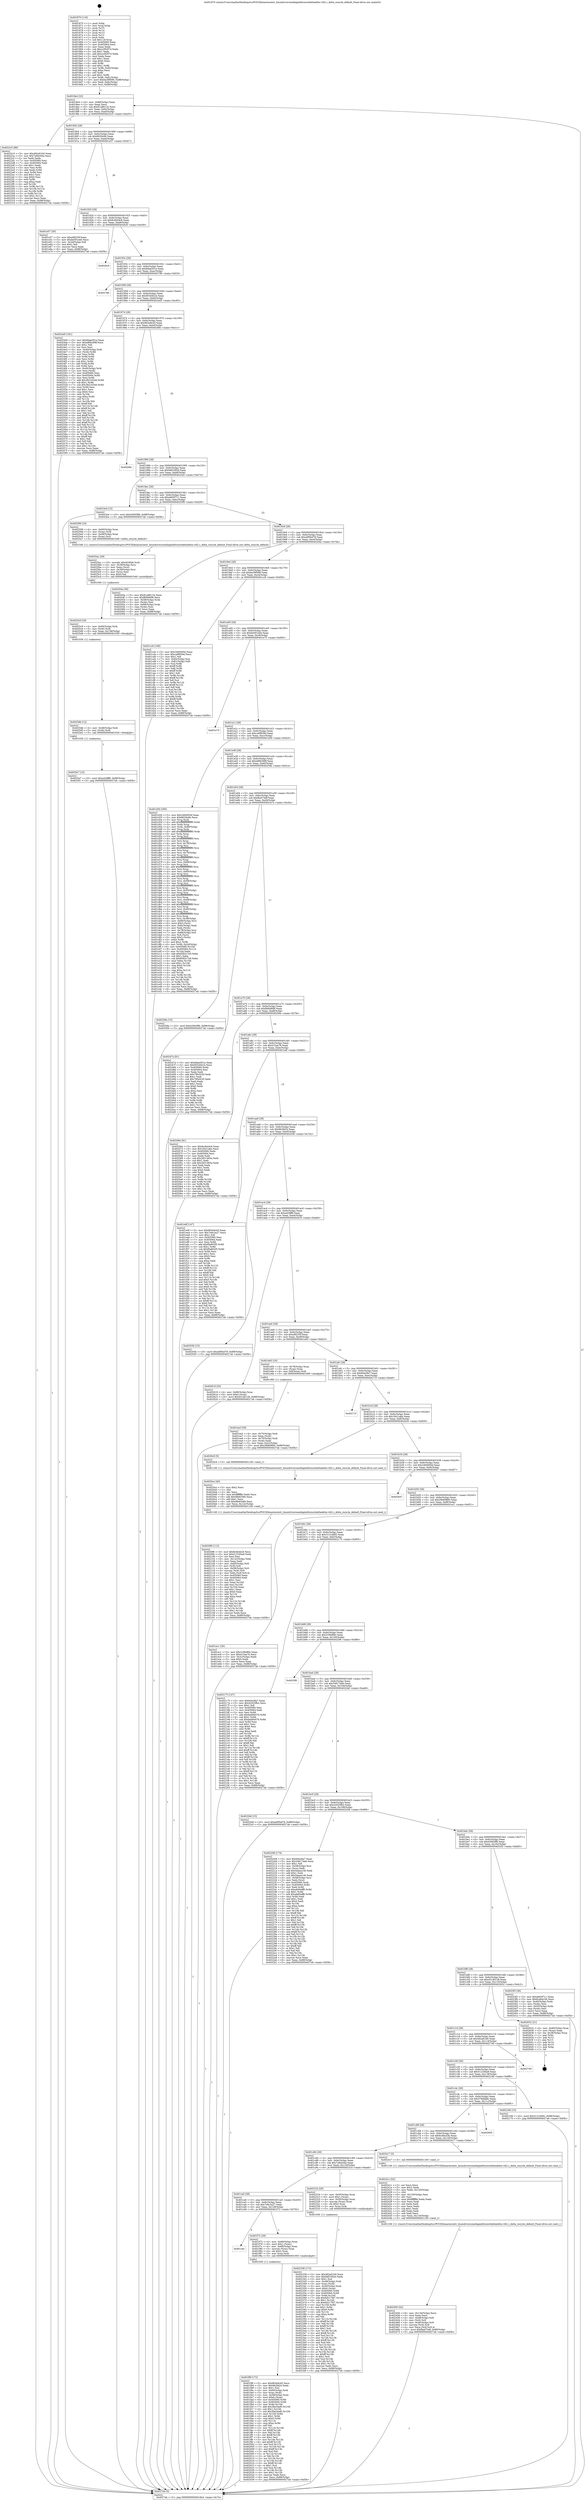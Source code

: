 digraph "0x401870" {
  label = "0x401870 (/mnt/c/Users/mathe/Desktop/tcc/POCII/binaries/extr_linuxdriversmediaplatformstideltadelta-v4l2.c_delta_recycle_default_Final-ollvm.out::main(0))"
  labelloc = "t"
  node[shape=record]

  Entry [label="",width=0.3,height=0.3,shape=circle,fillcolor=black,style=filled]
  "0x4018e4" [label="{
     0x4018e4 [32]\l
     | [instrs]\l
     &nbsp;&nbsp;0x4018e4 \<+6\>: mov -0x88(%rbp),%eax\l
     &nbsp;&nbsp;0x4018ea \<+2\>: mov %eax,%ecx\l
     &nbsp;&nbsp;0x4018ec \<+6\>: sub $0x81a86124,%ecx\l
     &nbsp;&nbsp;0x4018f2 \<+6\>: mov %eax,-0x9c(%rbp)\l
     &nbsp;&nbsp;0x4018f8 \<+6\>: mov %ecx,-0xa0(%rbp)\l
     &nbsp;&nbsp;0x4018fe \<+6\>: je 00000000004022c5 \<main+0xa55\>\l
  }"]
  "0x4022c5" [label="{
     0x4022c5 [86]\l
     | [instrs]\l
     &nbsp;&nbsp;0x4022c5 \<+5\>: mov $0x482a61b0,%eax\l
     &nbsp;&nbsp;0x4022ca \<+5\>: mov $0x7a9dc04a,%ecx\l
     &nbsp;&nbsp;0x4022cf \<+2\>: xor %edx,%edx\l
     &nbsp;&nbsp;0x4022d1 \<+7\>: mov 0x405060,%esi\l
     &nbsp;&nbsp;0x4022d8 \<+7\>: mov 0x405064,%edi\l
     &nbsp;&nbsp;0x4022df \<+3\>: sub $0x1,%edx\l
     &nbsp;&nbsp;0x4022e2 \<+3\>: mov %esi,%r8d\l
     &nbsp;&nbsp;0x4022e5 \<+3\>: add %edx,%r8d\l
     &nbsp;&nbsp;0x4022e8 \<+4\>: imul %r8d,%esi\l
     &nbsp;&nbsp;0x4022ec \<+3\>: and $0x1,%esi\l
     &nbsp;&nbsp;0x4022ef \<+3\>: cmp $0x0,%esi\l
     &nbsp;&nbsp;0x4022f2 \<+4\>: sete %r9b\l
     &nbsp;&nbsp;0x4022f6 \<+3\>: cmp $0xa,%edi\l
     &nbsp;&nbsp;0x4022f9 \<+4\>: setl %r10b\l
     &nbsp;&nbsp;0x4022fd \<+3\>: mov %r9b,%r11b\l
     &nbsp;&nbsp;0x402300 \<+3\>: and %r10b,%r11b\l
     &nbsp;&nbsp;0x402303 \<+3\>: xor %r10b,%r9b\l
     &nbsp;&nbsp;0x402306 \<+3\>: or %r9b,%r11b\l
     &nbsp;&nbsp;0x402309 \<+4\>: test $0x1,%r11b\l
     &nbsp;&nbsp;0x40230d \<+3\>: cmovne %ecx,%eax\l
     &nbsp;&nbsp;0x402310 \<+6\>: mov %eax,-0x88(%rbp)\l
     &nbsp;&nbsp;0x402316 \<+5\>: jmp 00000000004027ab \<main+0xf3b\>\l
  }"]
  "0x401904" [label="{
     0x401904 [28]\l
     | [instrs]\l
     &nbsp;&nbsp;0x401904 \<+5\>: jmp 0000000000401909 \<main+0x99\>\l
     &nbsp;&nbsp;0x401909 \<+6\>: mov -0x9c(%rbp),%eax\l
     &nbsp;&nbsp;0x40190f \<+5\>: sub $0x862f44fe,%eax\l
     &nbsp;&nbsp;0x401914 \<+6\>: mov %eax,-0xa4(%rbp)\l
     &nbsp;&nbsp;0x40191a \<+6\>: je 0000000000401e57 \<main+0x5e7\>\l
  }"]
  Exit [label="",width=0.3,height=0.3,shape=circle,fillcolor=black,style=filled,peripheries=2]
  "0x401e57" [label="{
     0x401e57 [30]\l
     | [instrs]\l
     &nbsp;&nbsp;0x401e57 \<+5\>: mov $0xa9f235f,%eax\l
     &nbsp;&nbsp;0x401e5c \<+5\>: mov $0xbe591ed4,%ecx\l
     &nbsp;&nbsp;0x401e61 \<+3\>: mov -0x2d(%rbp),%dl\l
     &nbsp;&nbsp;0x401e64 \<+3\>: test $0x1,%dl\l
     &nbsp;&nbsp;0x401e67 \<+3\>: cmovne %ecx,%eax\l
     &nbsp;&nbsp;0x401e6a \<+6\>: mov %eax,-0x88(%rbp)\l
     &nbsp;&nbsp;0x401e70 \<+5\>: jmp 00000000004027ab \<main+0xf3b\>\l
  }"]
  "0x401920" [label="{
     0x401920 [28]\l
     | [instrs]\l
     &nbsp;&nbsp;0x401920 \<+5\>: jmp 0000000000401925 \<main+0xb5\>\l
     &nbsp;&nbsp;0x401925 \<+6\>: mov -0x9c(%rbp),%eax\l
     &nbsp;&nbsp;0x40192b \<+5\>: sub $0x8c4b44c6,%eax\l
     &nbsp;&nbsp;0x401930 \<+6\>: mov %eax,-0xa8(%rbp)\l
     &nbsp;&nbsp;0x401936 \<+6\>: je 00000000004026c9 \<main+0xe59\>\l
  }"]
  "0x4025e7" [label="{
     0x4025e7 [15]\l
     | [instrs]\l
     &nbsp;&nbsp;0x4025e7 \<+10\>: movl $0xa428ff6,-0x88(%rbp)\l
     &nbsp;&nbsp;0x4025f1 \<+5\>: jmp 00000000004027ab \<main+0xf3b\>\l
  }"]
  "0x4026c9" [label="{
     0x4026c9\l
  }", style=dashed]
  "0x40193c" [label="{
     0x40193c [28]\l
     | [instrs]\l
     &nbsp;&nbsp;0x40193c \<+5\>: jmp 0000000000401941 \<main+0xd1\>\l
     &nbsp;&nbsp;0x401941 \<+6\>: mov -0x9c(%rbp),%eax\l
     &nbsp;&nbsp;0x401947 \<+5\>: sub $0x8dae501e,%eax\l
     &nbsp;&nbsp;0x40194c \<+6\>: mov %eax,-0xac(%rbp)\l
     &nbsp;&nbsp;0x401952 \<+6\>: je 0000000000402786 \<main+0xf16\>\l
  }"]
  "0x4025db" [label="{
     0x4025db [12]\l
     | [instrs]\l
     &nbsp;&nbsp;0x4025db \<+4\>: mov -0x48(%rbp),%rdi\l
     &nbsp;&nbsp;0x4025df \<+3\>: mov (%rdi),%rdi\l
     &nbsp;&nbsp;0x4025e2 \<+5\>: call 0000000000401030 \<free@plt\>\l
     | [calls]\l
     &nbsp;&nbsp;0x401030 \{1\} (unknown)\l
  }"]
  "0x402786" [label="{
     0x402786\l
  }", style=dashed]
  "0x401958" [label="{
     0x401958 [28]\l
     | [instrs]\l
     &nbsp;&nbsp;0x401958 \<+5\>: jmp 000000000040195d \<main+0xed\>\l
     &nbsp;&nbsp;0x40195d \<+6\>: mov -0x9c(%rbp),%eax\l
     &nbsp;&nbsp;0x401963 \<+5\>: sub $0x95545b1b,%eax\l
     &nbsp;&nbsp;0x401968 \<+6\>: mov %eax,-0xb0(%rbp)\l
     &nbsp;&nbsp;0x40196e \<+6\>: je 00000000004024d5 \<main+0xc65\>\l
  }"]
  "0x4025c9" [label="{
     0x4025c9 [18]\l
     | [instrs]\l
     &nbsp;&nbsp;0x4025c9 \<+4\>: mov -0x60(%rbp),%rdi\l
     &nbsp;&nbsp;0x4025cd \<+3\>: mov (%rdi),%rdi\l
     &nbsp;&nbsp;0x4025d0 \<+6\>: mov %eax,-0x138(%rbp)\l
     &nbsp;&nbsp;0x4025d6 \<+5\>: call 0000000000401030 \<free@plt\>\l
     | [calls]\l
     &nbsp;&nbsp;0x401030 \{1\} (unknown)\l
  }"]
  "0x4024d5" [label="{
     0x4024d5 [181]\l
     | [instrs]\l
     &nbsp;&nbsp;0x4024d5 \<+5\>: mov $0x8dae501e,%eax\l
     &nbsp;&nbsp;0x4024da \<+5\>: mov $0xe88b368f,%ecx\l
     &nbsp;&nbsp;0x4024df \<+2\>: mov $0x1,%dl\l
     &nbsp;&nbsp;0x4024e1 \<+2\>: xor %esi,%esi\l
     &nbsp;&nbsp;0x4024e3 \<+4\>: mov -0x40(%rbp),%rdi\l
     &nbsp;&nbsp;0x4024e7 \<+3\>: mov (%rdi),%r8d\l
     &nbsp;&nbsp;0x4024ea \<+3\>: mov %esi,%r9d\l
     &nbsp;&nbsp;0x4024ed \<+3\>: sub %r8d,%r9d\l
     &nbsp;&nbsp;0x4024f0 \<+3\>: mov %esi,%r8d\l
     &nbsp;&nbsp;0x4024f3 \<+4\>: sub $0x1,%r8d\l
     &nbsp;&nbsp;0x4024f7 \<+3\>: add %r8d,%r9d\l
     &nbsp;&nbsp;0x4024fa \<+3\>: sub %r9d,%esi\l
     &nbsp;&nbsp;0x4024fd \<+4\>: mov -0x40(%rbp),%rdi\l
     &nbsp;&nbsp;0x402501 \<+2\>: mov %esi,(%rdi)\l
     &nbsp;&nbsp;0x402503 \<+7\>: mov 0x405060,%esi\l
     &nbsp;&nbsp;0x40250a \<+8\>: mov 0x405064,%r8d\l
     &nbsp;&nbsp;0x402512 \<+3\>: mov %esi,%r9d\l
     &nbsp;&nbsp;0x402515 \<+7\>: add $0x3821634d,%r9d\l
     &nbsp;&nbsp;0x40251c \<+4\>: sub $0x1,%r9d\l
     &nbsp;&nbsp;0x402520 \<+7\>: sub $0x3821634d,%r9d\l
     &nbsp;&nbsp;0x402527 \<+4\>: imul %r9d,%esi\l
     &nbsp;&nbsp;0x40252b \<+3\>: and $0x1,%esi\l
     &nbsp;&nbsp;0x40252e \<+3\>: cmp $0x0,%esi\l
     &nbsp;&nbsp;0x402531 \<+4\>: sete %r10b\l
     &nbsp;&nbsp;0x402535 \<+4\>: cmp $0xa,%r8d\l
     &nbsp;&nbsp;0x402539 \<+4\>: setl %r11b\l
     &nbsp;&nbsp;0x40253d \<+3\>: mov %r10b,%bl\l
     &nbsp;&nbsp;0x402540 \<+3\>: xor $0xff,%bl\l
     &nbsp;&nbsp;0x402543 \<+3\>: mov %r11b,%r14b\l
     &nbsp;&nbsp;0x402546 \<+4\>: xor $0xff,%r14b\l
     &nbsp;&nbsp;0x40254a \<+3\>: xor $0x1,%dl\l
     &nbsp;&nbsp;0x40254d \<+3\>: mov %bl,%r15b\l
     &nbsp;&nbsp;0x402550 \<+4\>: and $0xff,%r15b\l
     &nbsp;&nbsp;0x402554 \<+3\>: and %dl,%r10b\l
     &nbsp;&nbsp;0x402557 \<+3\>: mov %r14b,%r12b\l
     &nbsp;&nbsp;0x40255a \<+4\>: and $0xff,%r12b\l
     &nbsp;&nbsp;0x40255e \<+3\>: and %dl,%r11b\l
     &nbsp;&nbsp;0x402561 \<+3\>: or %r10b,%r15b\l
     &nbsp;&nbsp;0x402564 \<+3\>: or %r11b,%r12b\l
     &nbsp;&nbsp;0x402567 \<+3\>: xor %r12b,%r15b\l
     &nbsp;&nbsp;0x40256a \<+3\>: or %r14b,%bl\l
     &nbsp;&nbsp;0x40256d \<+3\>: xor $0xff,%bl\l
     &nbsp;&nbsp;0x402570 \<+3\>: or $0x1,%dl\l
     &nbsp;&nbsp;0x402573 \<+2\>: and %dl,%bl\l
     &nbsp;&nbsp;0x402575 \<+3\>: or %bl,%r15b\l
     &nbsp;&nbsp;0x402578 \<+4\>: test $0x1,%r15b\l
     &nbsp;&nbsp;0x40257c \<+3\>: cmovne %ecx,%eax\l
     &nbsp;&nbsp;0x40257f \<+6\>: mov %eax,-0x88(%rbp)\l
     &nbsp;&nbsp;0x402585 \<+5\>: jmp 00000000004027ab \<main+0xf3b\>\l
  }"]
  "0x401974" [label="{
     0x401974 [28]\l
     | [instrs]\l
     &nbsp;&nbsp;0x401974 \<+5\>: jmp 0000000000401979 \<main+0x109\>\l
     &nbsp;&nbsp;0x401979 \<+6\>: mov -0x9c(%rbp),%eax\l
     &nbsp;&nbsp;0x40197f \<+5\>: sub $0x963e9c45,%eax\l
     &nbsp;&nbsp;0x401984 \<+6\>: mov %eax,-0xb4(%rbp)\l
     &nbsp;&nbsp;0x40198a \<+6\>: je 000000000040268c \<main+0xe1c\>\l
  }"]
  "0x4025ac" [label="{
     0x4025ac [29]\l
     | [instrs]\l
     &nbsp;&nbsp;0x4025ac \<+10\>: movabs $0x4030b6,%rdi\l
     &nbsp;&nbsp;0x4025b6 \<+4\>: mov -0x38(%rbp),%rsi\l
     &nbsp;&nbsp;0x4025ba \<+2\>: mov %eax,(%rsi)\l
     &nbsp;&nbsp;0x4025bc \<+4\>: mov -0x38(%rbp),%rsi\l
     &nbsp;&nbsp;0x4025c0 \<+2\>: mov (%rsi),%esi\l
     &nbsp;&nbsp;0x4025c2 \<+2\>: mov $0x0,%al\l
     &nbsp;&nbsp;0x4025c4 \<+5\>: call 0000000000401040 \<printf@plt\>\l
     | [calls]\l
     &nbsp;&nbsp;0x401040 \{1\} (unknown)\l
  }"]
  "0x40268c" [label="{
     0x40268c\l
  }", style=dashed]
  "0x401990" [label="{
     0x401990 [28]\l
     | [instrs]\l
     &nbsp;&nbsp;0x401990 \<+5\>: jmp 0000000000401995 \<main+0x125\>\l
     &nbsp;&nbsp;0x401995 \<+6\>: mov -0x9c(%rbp),%eax\l
     &nbsp;&nbsp;0x40199b \<+5\>: sub $0x9df1092d,%eax\l
     &nbsp;&nbsp;0x4019a0 \<+6\>: mov %eax,-0xb8(%rbp)\l
     &nbsp;&nbsp;0x4019a6 \<+6\>: je 00000000004023e4 \<main+0xb74\>\l
  }"]
  "0x402450" [label="{
     0x402450 [42]\l
     | [instrs]\l
     &nbsp;&nbsp;0x402450 \<+6\>: mov -0x134(%rbp),%ecx\l
     &nbsp;&nbsp;0x402456 \<+3\>: imul %eax,%ecx\l
     &nbsp;&nbsp;0x402459 \<+4\>: mov -0x48(%rbp),%r8\l
     &nbsp;&nbsp;0x40245d \<+3\>: mov (%r8),%r8\l
     &nbsp;&nbsp;0x402460 \<+4\>: mov -0x40(%rbp),%r9\l
     &nbsp;&nbsp;0x402464 \<+3\>: movslq (%r9),%r9\l
     &nbsp;&nbsp;0x402467 \<+4\>: mov %ecx,(%r8,%r9,4)\l
     &nbsp;&nbsp;0x40246b \<+10\>: movl $0xfba074df,-0x88(%rbp)\l
     &nbsp;&nbsp;0x402475 \<+5\>: jmp 00000000004027ab \<main+0xf3b\>\l
  }"]
  "0x4023e4" [label="{
     0x4023e4 [15]\l
     | [instrs]\l
     &nbsp;&nbsp;0x4023e4 \<+10\>: movl $0x43063ff4,-0x88(%rbp)\l
     &nbsp;&nbsp;0x4023ee \<+5\>: jmp 00000000004027ab \<main+0xf3b\>\l
  }"]
  "0x4019ac" [label="{
     0x4019ac [28]\l
     | [instrs]\l
     &nbsp;&nbsp;0x4019ac \<+5\>: jmp 00000000004019b1 \<main+0x141\>\l
     &nbsp;&nbsp;0x4019b1 \<+6\>: mov -0x9c(%rbp),%eax\l
     &nbsp;&nbsp;0x4019b7 \<+5\>: sub $0xa663f711,%eax\l
     &nbsp;&nbsp;0x4019bc \<+6\>: mov %eax,-0xbc(%rbp)\l
     &nbsp;&nbsp;0x4019c2 \<+6\>: je 0000000000402599 \<main+0xd29\>\l
  }"]
  "0x40241c" [label="{
     0x40241c [52]\l
     | [instrs]\l
     &nbsp;&nbsp;0x40241c \<+2\>: xor %ecx,%ecx\l
     &nbsp;&nbsp;0x40241e \<+5\>: mov $0x2,%edx\l
     &nbsp;&nbsp;0x402423 \<+6\>: mov %edx,-0x130(%rbp)\l
     &nbsp;&nbsp;0x402429 \<+1\>: cltd\l
     &nbsp;&nbsp;0x40242a \<+6\>: mov -0x130(%rbp),%esi\l
     &nbsp;&nbsp;0x402430 \<+2\>: idiv %esi\l
     &nbsp;&nbsp;0x402432 \<+6\>: imul $0xfffffffe,%edx,%edx\l
     &nbsp;&nbsp;0x402438 \<+2\>: mov %ecx,%edi\l
     &nbsp;&nbsp;0x40243a \<+2\>: sub %edx,%edi\l
     &nbsp;&nbsp;0x40243c \<+2\>: mov %ecx,%edx\l
     &nbsp;&nbsp;0x40243e \<+3\>: sub $0x1,%edx\l
     &nbsp;&nbsp;0x402441 \<+2\>: add %edx,%edi\l
     &nbsp;&nbsp;0x402443 \<+2\>: sub %edi,%ecx\l
     &nbsp;&nbsp;0x402445 \<+6\>: mov %ecx,-0x134(%rbp)\l
     &nbsp;&nbsp;0x40244b \<+5\>: call 0000000000401160 \<next_i\>\l
     | [calls]\l
     &nbsp;&nbsp;0x401160 \{1\} (/mnt/c/Users/mathe/Desktop/tcc/POCII/binaries/extr_linuxdriversmediaplatformstideltadelta-v4l2.c_delta_recycle_default_Final-ollvm.out::next_i)\l
  }"]
  "0x402599" [label="{
     0x402599 [19]\l
     | [instrs]\l
     &nbsp;&nbsp;0x402599 \<+4\>: mov -0x60(%rbp),%rax\l
     &nbsp;&nbsp;0x40259d \<+3\>: mov (%rax),%rdi\l
     &nbsp;&nbsp;0x4025a0 \<+4\>: mov -0x48(%rbp),%rax\l
     &nbsp;&nbsp;0x4025a4 \<+3\>: mov (%rax),%rsi\l
     &nbsp;&nbsp;0x4025a7 \<+5\>: call 00000000004015d0 \<delta_recycle_default\>\l
     | [calls]\l
     &nbsp;&nbsp;0x4015d0 \{1\} (/mnt/c/Users/mathe/Desktop/tcc/POCII/binaries/extr_linuxdriversmediaplatformstideltadelta-v4l2.c_delta_recycle_default_Final-ollvm.out::delta_recycle_default)\l
  }"]
  "0x4019c8" [label="{
     0x4019c8 [28]\l
     | [instrs]\l
     &nbsp;&nbsp;0x4019c8 \<+5\>: jmp 00000000004019cd \<main+0x15d\>\l
     &nbsp;&nbsp;0x4019cd \<+6\>: mov -0x9c(%rbp),%eax\l
     &nbsp;&nbsp;0x4019d3 \<+5\>: sub $0xa9f5bd78,%eax\l
     &nbsp;&nbsp;0x4019d8 \<+6\>: mov %eax,-0xc0(%rbp)\l
     &nbsp;&nbsp;0x4019de \<+6\>: je 000000000040204a \<main+0x7da\>\l
  }"]
  "0x402338" [label="{
     0x402338 [172]\l
     | [instrs]\l
     &nbsp;&nbsp;0x402338 \<+5\>: mov $0x482a61b0,%ecx\l
     &nbsp;&nbsp;0x40233d \<+5\>: mov $0x9df1092d,%edx\l
     &nbsp;&nbsp;0x402342 \<+3\>: mov $0x1,%sil\l
     &nbsp;&nbsp;0x402345 \<+4\>: mov -0x48(%rbp),%rdi\l
     &nbsp;&nbsp;0x402349 \<+3\>: mov %rax,(%rdi)\l
     &nbsp;&nbsp;0x40234c \<+4\>: mov -0x40(%rbp),%rax\l
     &nbsp;&nbsp;0x402350 \<+6\>: movl $0x0,(%rax)\l
     &nbsp;&nbsp;0x402356 \<+8\>: mov 0x405060,%r8d\l
     &nbsp;&nbsp;0x40235e \<+8\>: mov 0x405064,%r9d\l
     &nbsp;&nbsp;0x402366 \<+3\>: mov %r8d,%r10d\l
     &nbsp;&nbsp;0x402369 \<+7\>: add $0x6d217fd7,%r10d\l
     &nbsp;&nbsp;0x402370 \<+4\>: sub $0x1,%r10d\l
     &nbsp;&nbsp;0x402374 \<+7\>: sub $0x6d217fd7,%r10d\l
     &nbsp;&nbsp;0x40237b \<+4\>: imul %r10d,%r8d\l
     &nbsp;&nbsp;0x40237f \<+4\>: and $0x1,%r8d\l
     &nbsp;&nbsp;0x402383 \<+4\>: cmp $0x0,%r8d\l
     &nbsp;&nbsp;0x402387 \<+4\>: sete %r11b\l
     &nbsp;&nbsp;0x40238b \<+4\>: cmp $0xa,%r9d\l
     &nbsp;&nbsp;0x40238f \<+3\>: setl %bl\l
     &nbsp;&nbsp;0x402392 \<+3\>: mov %r11b,%r14b\l
     &nbsp;&nbsp;0x402395 \<+4\>: xor $0xff,%r14b\l
     &nbsp;&nbsp;0x402399 \<+3\>: mov %bl,%r15b\l
     &nbsp;&nbsp;0x40239c \<+4\>: xor $0xff,%r15b\l
     &nbsp;&nbsp;0x4023a0 \<+4\>: xor $0x1,%sil\l
     &nbsp;&nbsp;0x4023a4 \<+3\>: mov %r14b,%r12b\l
     &nbsp;&nbsp;0x4023a7 \<+4\>: and $0xff,%r12b\l
     &nbsp;&nbsp;0x4023ab \<+3\>: and %sil,%r11b\l
     &nbsp;&nbsp;0x4023ae \<+3\>: mov %r15b,%r13b\l
     &nbsp;&nbsp;0x4023b1 \<+4\>: and $0xff,%r13b\l
     &nbsp;&nbsp;0x4023b5 \<+3\>: and %sil,%bl\l
     &nbsp;&nbsp;0x4023b8 \<+3\>: or %r11b,%r12b\l
     &nbsp;&nbsp;0x4023bb \<+3\>: or %bl,%r13b\l
     &nbsp;&nbsp;0x4023be \<+3\>: xor %r13b,%r12b\l
     &nbsp;&nbsp;0x4023c1 \<+3\>: or %r15b,%r14b\l
     &nbsp;&nbsp;0x4023c4 \<+4\>: xor $0xff,%r14b\l
     &nbsp;&nbsp;0x4023c8 \<+4\>: or $0x1,%sil\l
     &nbsp;&nbsp;0x4023cc \<+3\>: and %sil,%r14b\l
     &nbsp;&nbsp;0x4023cf \<+3\>: or %r14b,%r12b\l
     &nbsp;&nbsp;0x4023d2 \<+4\>: test $0x1,%r12b\l
     &nbsp;&nbsp;0x4023d6 \<+3\>: cmovne %edx,%ecx\l
     &nbsp;&nbsp;0x4023d9 \<+6\>: mov %ecx,-0x88(%rbp)\l
     &nbsp;&nbsp;0x4023df \<+5\>: jmp 00000000004027ab \<main+0xf3b\>\l
  }"]
  "0x40204a" [label="{
     0x40204a [36]\l
     | [instrs]\l
     &nbsp;&nbsp;0x40204a \<+5\>: mov $0x81a86124,%eax\l
     &nbsp;&nbsp;0x40204f \<+5\>: mov $0xfbf0d698,%ecx\l
     &nbsp;&nbsp;0x402054 \<+4\>: mov -0x58(%rbp),%rdx\l
     &nbsp;&nbsp;0x402058 \<+2\>: mov (%rdx),%esi\l
     &nbsp;&nbsp;0x40205a \<+4\>: mov -0x68(%rbp),%rdx\l
     &nbsp;&nbsp;0x40205e \<+2\>: cmp (%rdx),%esi\l
     &nbsp;&nbsp;0x402060 \<+3\>: cmovl %ecx,%eax\l
     &nbsp;&nbsp;0x402063 \<+6\>: mov %eax,-0x88(%rbp)\l
     &nbsp;&nbsp;0x402069 \<+5\>: jmp 00000000004027ab \<main+0xf3b\>\l
  }"]
  "0x4019e4" [label="{
     0x4019e4 [28]\l
     | [instrs]\l
     &nbsp;&nbsp;0x4019e4 \<+5\>: jmp 00000000004019e9 \<main+0x179\>\l
     &nbsp;&nbsp;0x4019e9 \<+6\>: mov -0x9c(%rbp),%eax\l
     &nbsp;&nbsp;0x4019ef \<+5\>: sub $0xba39f589,%eax\l
     &nbsp;&nbsp;0x4019f4 \<+6\>: mov %eax,-0xc4(%rbp)\l
     &nbsp;&nbsp;0x4019fa \<+6\>: je 0000000000401cc6 \<main+0x456\>\l
  }"]
  "0x4020f6" [label="{
     0x4020f6 [112]\l
     | [instrs]\l
     &nbsp;&nbsp;0x4020f6 \<+5\>: mov $0x8c4b44c6,%ecx\l
     &nbsp;&nbsp;0x4020fb \<+5\>: mov $0x512340a9,%edx\l
     &nbsp;&nbsp;0x402100 \<+2\>: xor %esi,%esi\l
     &nbsp;&nbsp;0x402102 \<+6\>: mov -0x12c(%rbp),%edi\l
     &nbsp;&nbsp;0x402108 \<+3\>: imul %eax,%edi\l
     &nbsp;&nbsp;0x40210b \<+4\>: mov -0x60(%rbp),%r8\l
     &nbsp;&nbsp;0x40210f \<+3\>: mov (%r8),%r8\l
     &nbsp;&nbsp;0x402112 \<+4\>: mov -0x58(%rbp),%r9\l
     &nbsp;&nbsp;0x402116 \<+3\>: movslq (%r9),%r9\l
     &nbsp;&nbsp;0x402119 \<+4\>: mov %edi,(%r8,%r9,4)\l
     &nbsp;&nbsp;0x40211d \<+7\>: mov 0x405060,%eax\l
     &nbsp;&nbsp;0x402124 \<+7\>: mov 0x405064,%edi\l
     &nbsp;&nbsp;0x40212b \<+3\>: sub $0x1,%esi\l
     &nbsp;&nbsp;0x40212e \<+3\>: mov %eax,%r10d\l
     &nbsp;&nbsp;0x402131 \<+3\>: add %esi,%r10d\l
     &nbsp;&nbsp;0x402134 \<+4\>: imul %r10d,%eax\l
     &nbsp;&nbsp;0x402138 \<+3\>: and $0x1,%eax\l
     &nbsp;&nbsp;0x40213b \<+3\>: cmp $0x0,%eax\l
     &nbsp;&nbsp;0x40213e \<+4\>: sete %r11b\l
     &nbsp;&nbsp;0x402142 \<+3\>: cmp $0xa,%edi\l
     &nbsp;&nbsp;0x402145 \<+3\>: setl %bl\l
     &nbsp;&nbsp;0x402148 \<+3\>: mov %r11b,%r14b\l
     &nbsp;&nbsp;0x40214b \<+3\>: and %bl,%r14b\l
     &nbsp;&nbsp;0x40214e \<+3\>: xor %bl,%r11b\l
     &nbsp;&nbsp;0x402151 \<+3\>: or %r11b,%r14b\l
     &nbsp;&nbsp;0x402154 \<+4\>: test $0x1,%r14b\l
     &nbsp;&nbsp;0x402158 \<+3\>: cmovne %edx,%ecx\l
     &nbsp;&nbsp;0x40215b \<+6\>: mov %ecx,-0x88(%rbp)\l
     &nbsp;&nbsp;0x402161 \<+5\>: jmp 00000000004027ab \<main+0xf3b\>\l
  }"]
  "0x401cc6" [label="{
     0x401cc6 [106]\l
     | [instrs]\l
     &nbsp;&nbsp;0x401cc6 \<+5\>: mov $0x2460005d,%eax\l
     &nbsp;&nbsp;0x401ccb \<+5\>: mov $0xca9f939d,%ecx\l
     &nbsp;&nbsp;0x401cd0 \<+2\>: mov $0x1,%dl\l
     &nbsp;&nbsp;0x401cd2 \<+7\>: mov -0x82(%rbp),%sil\l
     &nbsp;&nbsp;0x401cd9 \<+7\>: mov -0x81(%rbp),%dil\l
     &nbsp;&nbsp;0x401ce0 \<+3\>: mov %sil,%r8b\l
     &nbsp;&nbsp;0x401ce3 \<+4\>: xor $0xff,%r8b\l
     &nbsp;&nbsp;0x401ce7 \<+3\>: mov %dil,%r9b\l
     &nbsp;&nbsp;0x401cea \<+4\>: xor $0xff,%r9b\l
     &nbsp;&nbsp;0x401cee \<+3\>: xor $0x1,%dl\l
     &nbsp;&nbsp;0x401cf1 \<+3\>: mov %r8b,%r10b\l
     &nbsp;&nbsp;0x401cf4 \<+4\>: and $0xff,%r10b\l
     &nbsp;&nbsp;0x401cf8 \<+3\>: and %dl,%sil\l
     &nbsp;&nbsp;0x401cfb \<+3\>: mov %r9b,%r11b\l
     &nbsp;&nbsp;0x401cfe \<+4\>: and $0xff,%r11b\l
     &nbsp;&nbsp;0x401d02 \<+3\>: and %dl,%dil\l
     &nbsp;&nbsp;0x401d05 \<+3\>: or %sil,%r10b\l
     &nbsp;&nbsp;0x401d08 \<+3\>: or %dil,%r11b\l
     &nbsp;&nbsp;0x401d0b \<+3\>: xor %r11b,%r10b\l
     &nbsp;&nbsp;0x401d0e \<+3\>: or %r9b,%r8b\l
     &nbsp;&nbsp;0x401d11 \<+4\>: xor $0xff,%r8b\l
     &nbsp;&nbsp;0x401d15 \<+3\>: or $0x1,%dl\l
     &nbsp;&nbsp;0x401d18 \<+3\>: and %dl,%r8b\l
     &nbsp;&nbsp;0x401d1b \<+3\>: or %r8b,%r10b\l
     &nbsp;&nbsp;0x401d1e \<+4\>: test $0x1,%r10b\l
     &nbsp;&nbsp;0x401d22 \<+3\>: cmovne %ecx,%eax\l
     &nbsp;&nbsp;0x401d25 \<+6\>: mov %eax,-0x88(%rbp)\l
     &nbsp;&nbsp;0x401d2b \<+5\>: jmp 00000000004027ab \<main+0xf3b\>\l
  }"]
  "0x401a00" [label="{
     0x401a00 [28]\l
     | [instrs]\l
     &nbsp;&nbsp;0x401a00 \<+5\>: jmp 0000000000401a05 \<main+0x195\>\l
     &nbsp;&nbsp;0x401a05 \<+6\>: mov -0x9c(%rbp),%eax\l
     &nbsp;&nbsp;0x401a0b \<+5\>: sub $0xbe591ed4,%eax\l
     &nbsp;&nbsp;0x401a10 \<+6\>: mov %eax,-0xc8(%rbp)\l
     &nbsp;&nbsp;0x401a16 \<+6\>: je 0000000000401e75 \<main+0x605\>\l
  }"]
  "0x4027ab" [label="{
     0x4027ab [5]\l
     | [instrs]\l
     &nbsp;&nbsp;0x4027ab \<+5\>: jmp 00000000004018e4 \<main+0x74\>\l
  }"]
  "0x401870" [label="{
     0x401870 [116]\l
     | [instrs]\l
     &nbsp;&nbsp;0x401870 \<+1\>: push %rbp\l
     &nbsp;&nbsp;0x401871 \<+3\>: mov %rsp,%rbp\l
     &nbsp;&nbsp;0x401874 \<+2\>: push %r15\l
     &nbsp;&nbsp;0x401876 \<+2\>: push %r14\l
     &nbsp;&nbsp;0x401878 \<+2\>: push %r13\l
     &nbsp;&nbsp;0x40187a \<+2\>: push %r12\l
     &nbsp;&nbsp;0x40187c \<+1\>: push %rbx\l
     &nbsp;&nbsp;0x40187d \<+7\>: sub $0x118,%rsp\l
     &nbsp;&nbsp;0x401884 \<+7\>: mov 0x405060,%eax\l
     &nbsp;&nbsp;0x40188b \<+7\>: mov 0x405064,%ecx\l
     &nbsp;&nbsp;0x401892 \<+2\>: mov %eax,%edx\l
     &nbsp;&nbsp;0x401894 \<+6\>: sub $0xcc0f297d,%edx\l
     &nbsp;&nbsp;0x40189a \<+3\>: sub $0x1,%edx\l
     &nbsp;&nbsp;0x40189d \<+6\>: add $0xcc0f297d,%edx\l
     &nbsp;&nbsp;0x4018a3 \<+3\>: imul %edx,%eax\l
     &nbsp;&nbsp;0x4018a6 \<+3\>: and $0x1,%eax\l
     &nbsp;&nbsp;0x4018a9 \<+3\>: cmp $0x0,%eax\l
     &nbsp;&nbsp;0x4018ac \<+4\>: sete %r8b\l
     &nbsp;&nbsp;0x4018b0 \<+4\>: and $0x1,%r8b\l
     &nbsp;&nbsp;0x4018b4 \<+7\>: mov %r8b,-0x82(%rbp)\l
     &nbsp;&nbsp;0x4018bb \<+3\>: cmp $0xa,%ecx\l
     &nbsp;&nbsp;0x4018be \<+4\>: setl %r8b\l
     &nbsp;&nbsp;0x4018c2 \<+4\>: and $0x1,%r8b\l
     &nbsp;&nbsp;0x4018c6 \<+7\>: mov %r8b,-0x81(%rbp)\l
     &nbsp;&nbsp;0x4018cd \<+10\>: movl $0xba39f589,-0x88(%rbp)\l
     &nbsp;&nbsp;0x4018d7 \<+6\>: mov %edi,-0x8c(%rbp)\l
     &nbsp;&nbsp;0x4018dd \<+7\>: mov %rsi,-0x98(%rbp)\l
  }"]
  "0x4020ce" [label="{
     0x4020ce [40]\l
     | [instrs]\l
     &nbsp;&nbsp;0x4020ce \<+5\>: mov $0x2,%ecx\l
     &nbsp;&nbsp;0x4020d3 \<+1\>: cltd\l
     &nbsp;&nbsp;0x4020d4 \<+2\>: idiv %ecx\l
     &nbsp;&nbsp;0x4020d6 \<+6\>: imul $0xfffffffe,%edx,%ecx\l
     &nbsp;&nbsp;0x4020dc \<+6\>: add $0xd8e634fd,%ecx\l
     &nbsp;&nbsp;0x4020e2 \<+3\>: add $0x1,%ecx\l
     &nbsp;&nbsp;0x4020e5 \<+6\>: sub $0xd8e634fd,%ecx\l
     &nbsp;&nbsp;0x4020eb \<+6\>: mov %ecx,-0x12c(%rbp)\l
     &nbsp;&nbsp;0x4020f1 \<+5\>: call 0000000000401160 \<next_i\>\l
     | [calls]\l
     &nbsp;&nbsp;0x401160 \{1\} (/mnt/c/Users/mathe/Desktop/tcc/POCII/binaries/extr_linuxdriversmediaplatformstideltadelta-v4l2.c_delta_recycle_default_Final-ollvm.out::next_i)\l
  }"]
  "0x401e75" [label="{
     0x401e75\l
  }", style=dashed]
  "0x401a1c" [label="{
     0x401a1c [28]\l
     | [instrs]\l
     &nbsp;&nbsp;0x401a1c \<+5\>: jmp 0000000000401a21 \<main+0x1b1\>\l
     &nbsp;&nbsp;0x401a21 \<+6\>: mov -0x9c(%rbp),%eax\l
     &nbsp;&nbsp;0x401a27 \<+5\>: sub $0xca9f939d,%eax\l
     &nbsp;&nbsp;0x401a2c \<+6\>: mov %eax,-0xcc(%rbp)\l
     &nbsp;&nbsp;0x401a32 \<+6\>: je 0000000000401d30 \<main+0x4c0\>\l
  }"]
  "0x401f8f" [label="{
     0x401f8f [172]\l
     | [instrs]\l
     &nbsp;&nbsp;0x401f8f \<+5\>: mov $0x963e9c45,%ecx\l
     &nbsp;&nbsp;0x401f94 \<+5\>: mov $0x9b2fd24,%edx\l
     &nbsp;&nbsp;0x401f99 \<+3\>: mov $0x1,%sil\l
     &nbsp;&nbsp;0x401f9c \<+4\>: mov -0x60(%rbp),%rdi\l
     &nbsp;&nbsp;0x401fa0 \<+3\>: mov %rax,(%rdi)\l
     &nbsp;&nbsp;0x401fa3 \<+4\>: mov -0x58(%rbp),%rax\l
     &nbsp;&nbsp;0x401fa7 \<+6\>: movl $0x0,(%rax)\l
     &nbsp;&nbsp;0x401fad \<+8\>: mov 0x405060,%r8d\l
     &nbsp;&nbsp;0x401fb5 \<+8\>: mov 0x405064,%r9d\l
     &nbsp;&nbsp;0x401fbd \<+3\>: mov %r8d,%r10d\l
     &nbsp;&nbsp;0x401fc0 \<+7\>: add $0x3be54af0,%r10d\l
     &nbsp;&nbsp;0x401fc7 \<+4\>: sub $0x1,%r10d\l
     &nbsp;&nbsp;0x401fcb \<+7\>: sub $0x3be54af0,%r10d\l
     &nbsp;&nbsp;0x401fd2 \<+4\>: imul %r10d,%r8d\l
     &nbsp;&nbsp;0x401fd6 \<+4\>: and $0x1,%r8d\l
     &nbsp;&nbsp;0x401fda \<+4\>: cmp $0x0,%r8d\l
     &nbsp;&nbsp;0x401fde \<+4\>: sete %r11b\l
     &nbsp;&nbsp;0x401fe2 \<+4\>: cmp $0xa,%r9d\l
     &nbsp;&nbsp;0x401fe6 \<+3\>: setl %bl\l
     &nbsp;&nbsp;0x401fe9 \<+3\>: mov %r11b,%r14b\l
     &nbsp;&nbsp;0x401fec \<+4\>: xor $0xff,%r14b\l
     &nbsp;&nbsp;0x401ff0 \<+3\>: mov %bl,%r15b\l
     &nbsp;&nbsp;0x401ff3 \<+4\>: xor $0xff,%r15b\l
     &nbsp;&nbsp;0x401ff7 \<+4\>: xor $0x1,%sil\l
     &nbsp;&nbsp;0x401ffb \<+3\>: mov %r14b,%r12b\l
     &nbsp;&nbsp;0x401ffe \<+4\>: and $0xff,%r12b\l
     &nbsp;&nbsp;0x402002 \<+3\>: and %sil,%r11b\l
     &nbsp;&nbsp;0x402005 \<+3\>: mov %r15b,%r13b\l
     &nbsp;&nbsp;0x402008 \<+4\>: and $0xff,%r13b\l
     &nbsp;&nbsp;0x40200c \<+3\>: and %sil,%bl\l
     &nbsp;&nbsp;0x40200f \<+3\>: or %r11b,%r12b\l
     &nbsp;&nbsp;0x402012 \<+3\>: or %bl,%r13b\l
     &nbsp;&nbsp;0x402015 \<+3\>: xor %r13b,%r12b\l
     &nbsp;&nbsp;0x402018 \<+3\>: or %r15b,%r14b\l
     &nbsp;&nbsp;0x40201b \<+4\>: xor $0xff,%r14b\l
     &nbsp;&nbsp;0x40201f \<+4\>: or $0x1,%sil\l
     &nbsp;&nbsp;0x402023 \<+3\>: and %sil,%r14b\l
     &nbsp;&nbsp;0x402026 \<+3\>: or %r14b,%r12b\l
     &nbsp;&nbsp;0x402029 \<+4\>: test $0x1,%r12b\l
     &nbsp;&nbsp;0x40202d \<+3\>: cmovne %edx,%ecx\l
     &nbsp;&nbsp;0x402030 \<+6\>: mov %ecx,-0x88(%rbp)\l
     &nbsp;&nbsp;0x402036 \<+5\>: jmp 00000000004027ab \<main+0xf3b\>\l
  }"]
  "0x401d30" [label="{
     0x401d30 [295]\l
     | [instrs]\l
     &nbsp;&nbsp;0x401d30 \<+5\>: mov $0x2460005d,%eax\l
     &nbsp;&nbsp;0x401d35 \<+5\>: mov $0x862f44fe,%ecx\l
     &nbsp;&nbsp;0x401d3a \<+3\>: mov %rsp,%rdx\l
     &nbsp;&nbsp;0x401d3d \<+4\>: add $0xfffffffffffffff0,%rdx\l
     &nbsp;&nbsp;0x401d41 \<+3\>: mov %rdx,%rsp\l
     &nbsp;&nbsp;0x401d44 \<+4\>: mov %rdx,-0x80(%rbp)\l
     &nbsp;&nbsp;0x401d48 \<+3\>: mov %rsp,%rdx\l
     &nbsp;&nbsp;0x401d4b \<+4\>: add $0xfffffffffffffff0,%rdx\l
     &nbsp;&nbsp;0x401d4f \<+3\>: mov %rdx,%rsp\l
     &nbsp;&nbsp;0x401d52 \<+3\>: mov %rsp,%rsi\l
     &nbsp;&nbsp;0x401d55 \<+4\>: add $0xfffffffffffffff0,%rsi\l
     &nbsp;&nbsp;0x401d59 \<+3\>: mov %rsi,%rsp\l
     &nbsp;&nbsp;0x401d5c \<+4\>: mov %rsi,-0x78(%rbp)\l
     &nbsp;&nbsp;0x401d60 \<+3\>: mov %rsp,%rsi\l
     &nbsp;&nbsp;0x401d63 \<+4\>: add $0xfffffffffffffff0,%rsi\l
     &nbsp;&nbsp;0x401d67 \<+3\>: mov %rsi,%rsp\l
     &nbsp;&nbsp;0x401d6a \<+4\>: mov %rsi,-0x70(%rbp)\l
     &nbsp;&nbsp;0x401d6e \<+3\>: mov %rsp,%rsi\l
     &nbsp;&nbsp;0x401d71 \<+4\>: add $0xfffffffffffffff0,%rsi\l
     &nbsp;&nbsp;0x401d75 \<+3\>: mov %rsi,%rsp\l
     &nbsp;&nbsp;0x401d78 \<+4\>: mov %rsi,-0x68(%rbp)\l
     &nbsp;&nbsp;0x401d7c \<+3\>: mov %rsp,%rsi\l
     &nbsp;&nbsp;0x401d7f \<+4\>: add $0xfffffffffffffff0,%rsi\l
     &nbsp;&nbsp;0x401d83 \<+3\>: mov %rsi,%rsp\l
     &nbsp;&nbsp;0x401d86 \<+4\>: mov %rsi,-0x60(%rbp)\l
     &nbsp;&nbsp;0x401d8a \<+3\>: mov %rsp,%rsi\l
     &nbsp;&nbsp;0x401d8d \<+4\>: add $0xfffffffffffffff0,%rsi\l
     &nbsp;&nbsp;0x401d91 \<+3\>: mov %rsi,%rsp\l
     &nbsp;&nbsp;0x401d94 \<+4\>: mov %rsi,-0x58(%rbp)\l
     &nbsp;&nbsp;0x401d98 \<+3\>: mov %rsp,%rsi\l
     &nbsp;&nbsp;0x401d9b \<+4\>: add $0xfffffffffffffff0,%rsi\l
     &nbsp;&nbsp;0x401d9f \<+3\>: mov %rsi,%rsp\l
     &nbsp;&nbsp;0x401da2 \<+4\>: mov %rsi,-0x50(%rbp)\l
     &nbsp;&nbsp;0x401da6 \<+3\>: mov %rsp,%rsi\l
     &nbsp;&nbsp;0x401da9 \<+4\>: add $0xfffffffffffffff0,%rsi\l
     &nbsp;&nbsp;0x401dad \<+3\>: mov %rsi,%rsp\l
     &nbsp;&nbsp;0x401db0 \<+4\>: mov %rsi,-0x48(%rbp)\l
     &nbsp;&nbsp;0x401db4 \<+3\>: mov %rsp,%rsi\l
     &nbsp;&nbsp;0x401db7 \<+4\>: add $0xfffffffffffffff0,%rsi\l
     &nbsp;&nbsp;0x401dbb \<+3\>: mov %rsi,%rsp\l
     &nbsp;&nbsp;0x401dbe \<+4\>: mov %rsi,-0x40(%rbp)\l
     &nbsp;&nbsp;0x401dc2 \<+3\>: mov %rsp,%rsi\l
     &nbsp;&nbsp;0x401dc5 \<+4\>: add $0xfffffffffffffff0,%rsi\l
     &nbsp;&nbsp;0x401dc9 \<+3\>: mov %rsi,%rsp\l
     &nbsp;&nbsp;0x401dcc \<+4\>: mov %rsi,-0x38(%rbp)\l
     &nbsp;&nbsp;0x401dd0 \<+4\>: mov -0x80(%rbp),%rsi\l
     &nbsp;&nbsp;0x401dd4 \<+6\>: movl $0x0,(%rsi)\l
     &nbsp;&nbsp;0x401dda \<+6\>: mov -0x8c(%rbp),%edi\l
     &nbsp;&nbsp;0x401de0 \<+2\>: mov %edi,(%rdx)\l
     &nbsp;&nbsp;0x401de2 \<+4\>: mov -0x78(%rbp),%rsi\l
     &nbsp;&nbsp;0x401de6 \<+7\>: mov -0x98(%rbp),%r8\l
     &nbsp;&nbsp;0x401ded \<+3\>: mov %r8,(%rsi)\l
     &nbsp;&nbsp;0x401df0 \<+3\>: cmpl $0x2,(%rdx)\l
     &nbsp;&nbsp;0x401df3 \<+4\>: setne %r9b\l
     &nbsp;&nbsp;0x401df7 \<+4\>: and $0x1,%r9b\l
     &nbsp;&nbsp;0x401dfb \<+4\>: mov %r9b,-0x2d(%rbp)\l
     &nbsp;&nbsp;0x401dff \<+8\>: mov 0x405060,%r10d\l
     &nbsp;&nbsp;0x401e07 \<+8\>: mov 0x405064,%r11d\l
     &nbsp;&nbsp;0x401e0f \<+3\>: mov %r10d,%ebx\l
     &nbsp;&nbsp;0x401e12 \<+6\>: add $0x8582c7e9,%ebx\l
     &nbsp;&nbsp;0x401e18 \<+3\>: sub $0x1,%ebx\l
     &nbsp;&nbsp;0x401e1b \<+6\>: sub $0x8582c7e9,%ebx\l
     &nbsp;&nbsp;0x401e21 \<+4\>: imul %ebx,%r10d\l
     &nbsp;&nbsp;0x401e25 \<+4\>: and $0x1,%r10d\l
     &nbsp;&nbsp;0x401e29 \<+4\>: cmp $0x0,%r10d\l
     &nbsp;&nbsp;0x401e2d \<+4\>: sete %r9b\l
     &nbsp;&nbsp;0x401e31 \<+4\>: cmp $0xa,%r11d\l
     &nbsp;&nbsp;0x401e35 \<+4\>: setl %r14b\l
     &nbsp;&nbsp;0x401e39 \<+3\>: mov %r9b,%r15b\l
     &nbsp;&nbsp;0x401e3c \<+3\>: and %r14b,%r15b\l
     &nbsp;&nbsp;0x401e3f \<+3\>: xor %r14b,%r9b\l
     &nbsp;&nbsp;0x401e42 \<+3\>: or %r9b,%r15b\l
     &nbsp;&nbsp;0x401e45 \<+4\>: test $0x1,%r15b\l
     &nbsp;&nbsp;0x401e49 \<+3\>: cmovne %ecx,%eax\l
     &nbsp;&nbsp;0x401e4c \<+6\>: mov %eax,-0x88(%rbp)\l
     &nbsp;&nbsp;0x401e52 \<+5\>: jmp 00000000004027ab \<main+0xf3b\>\l
  }"]
  "0x401a38" [label="{
     0x401a38 [28]\l
     | [instrs]\l
     &nbsp;&nbsp;0x401a38 \<+5\>: jmp 0000000000401a3d \<main+0x1cd\>\l
     &nbsp;&nbsp;0x401a3d \<+6\>: mov -0x9c(%rbp),%eax\l
     &nbsp;&nbsp;0x401a43 \<+5\>: sub $0xe88b368f,%eax\l
     &nbsp;&nbsp;0x401a48 \<+6\>: mov %eax,-0xd0(%rbp)\l
     &nbsp;&nbsp;0x401a4e \<+6\>: je 000000000040258a \<main+0xd1a\>\l
  }"]
  "0x401cbc" [label="{
     0x401cbc\l
  }", style=dashed]
  "0x401f72" [label="{
     0x401f72 [29]\l
     | [instrs]\l
     &nbsp;&nbsp;0x401f72 \<+4\>: mov -0x68(%rbp),%rax\l
     &nbsp;&nbsp;0x401f76 \<+6\>: movl $0x1,(%rax)\l
     &nbsp;&nbsp;0x401f7c \<+4\>: mov -0x68(%rbp),%rax\l
     &nbsp;&nbsp;0x401f80 \<+3\>: movslq (%rax),%rax\l
     &nbsp;&nbsp;0x401f83 \<+4\>: shl $0x2,%rax\l
     &nbsp;&nbsp;0x401f87 \<+3\>: mov %rax,%rdi\l
     &nbsp;&nbsp;0x401f8a \<+5\>: call 0000000000401050 \<malloc@plt\>\l
     | [calls]\l
     &nbsp;&nbsp;0x401050 \{1\} (unknown)\l
  }"]
  "0x40258a" [label="{
     0x40258a [15]\l
     | [instrs]\l
     &nbsp;&nbsp;0x40258a \<+10\>: movl $0x43063ff4,-0x88(%rbp)\l
     &nbsp;&nbsp;0x402594 \<+5\>: jmp 00000000004027ab \<main+0xf3b\>\l
  }"]
  "0x401a54" [label="{
     0x401a54 [28]\l
     | [instrs]\l
     &nbsp;&nbsp;0x401a54 \<+5\>: jmp 0000000000401a59 \<main+0x1e9\>\l
     &nbsp;&nbsp;0x401a59 \<+6\>: mov -0x9c(%rbp),%eax\l
     &nbsp;&nbsp;0x401a5f \<+5\>: sub $0xfba074df,%eax\l
     &nbsp;&nbsp;0x401a64 \<+6\>: mov %eax,-0xd4(%rbp)\l
     &nbsp;&nbsp;0x401a6a \<+6\>: je 000000000040247a \<main+0xc0a\>\l
  }"]
  "0x401ca0" [label="{
     0x401ca0 [28]\l
     | [instrs]\l
     &nbsp;&nbsp;0x401ca0 \<+5\>: jmp 0000000000401ca5 \<main+0x435\>\l
     &nbsp;&nbsp;0x401ca5 \<+6\>: mov -0x9c(%rbp),%eax\l
     &nbsp;&nbsp;0x401cab \<+5\>: sub $0x7e9c3a27,%eax\l
     &nbsp;&nbsp;0x401cb0 \<+6\>: mov %eax,-0x128(%rbp)\l
     &nbsp;&nbsp;0x401cb6 \<+6\>: je 0000000000401f72 \<main+0x702\>\l
  }"]
  "0x40247a" [label="{
     0x40247a [91]\l
     | [instrs]\l
     &nbsp;&nbsp;0x40247a \<+5\>: mov $0x8dae501e,%eax\l
     &nbsp;&nbsp;0x40247f \<+5\>: mov $0x95545b1b,%ecx\l
     &nbsp;&nbsp;0x402484 \<+7\>: mov 0x405060,%edx\l
     &nbsp;&nbsp;0x40248b \<+7\>: mov 0x405064,%esi\l
     &nbsp;&nbsp;0x402492 \<+2\>: mov %edx,%edi\l
     &nbsp;&nbsp;0x402494 \<+6\>: add $0x790cfc30,%edi\l
     &nbsp;&nbsp;0x40249a \<+3\>: sub $0x1,%edi\l
     &nbsp;&nbsp;0x40249d \<+6\>: sub $0x790cfc30,%edi\l
     &nbsp;&nbsp;0x4024a3 \<+3\>: imul %edi,%edx\l
     &nbsp;&nbsp;0x4024a6 \<+3\>: and $0x1,%edx\l
     &nbsp;&nbsp;0x4024a9 \<+3\>: cmp $0x0,%edx\l
     &nbsp;&nbsp;0x4024ac \<+4\>: sete %r8b\l
     &nbsp;&nbsp;0x4024b0 \<+3\>: cmp $0xa,%esi\l
     &nbsp;&nbsp;0x4024b3 \<+4\>: setl %r9b\l
     &nbsp;&nbsp;0x4024b7 \<+3\>: mov %r8b,%r10b\l
     &nbsp;&nbsp;0x4024ba \<+3\>: and %r9b,%r10b\l
     &nbsp;&nbsp;0x4024bd \<+3\>: xor %r9b,%r8b\l
     &nbsp;&nbsp;0x4024c0 \<+3\>: or %r8b,%r10b\l
     &nbsp;&nbsp;0x4024c3 \<+4\>: test $0x1,%r10b\l
     &nbsp;&nbsp;0x4024c7 \<+3\>: cmovne %ecx,%eax\l
     &nbsp;&nbsp;0x4024ca \<+6\>: mov %eax,-0x88(%rbp)\l
     &nbsp;&nbsp;0x4024d0 \<+5\>: jmp 00000000004027ab \<main+0xf3b\>\l
  }"]
  "0x401a70" [label="{
     0x401a70 [28]\l
     | [instrs]\l
     &nbsp;&nbsp;0x401a70 \<+5\>: jmp 0000000000401a75 \<main+0x205\>\l
     &nbsp;&nbsp;0x401a75 \<+6\>: mov -0x9c(%rbp),%eax\l
     &nbsp;&nbsp;0x401a7b \<+5\>: sub $0xfbf0d698,%eax\l
     &nbsp;&nbsp;0x401a80 \<+6\>: mov %eax,-0xd8(%rbp)\l
     &nbsp;&nbsp;0x401a86 \<+6\>: je 000000000040206e \<main+0x7fe\>\l
  }"]
  "0x40231b" [label="{
     0x40231b [29]\l
     | [instrs]\l
     &nbsp;&nbsp;0x40231b \<+4\>: mov -0x50(%rbp),%rax\l
     &nbsp;&nbsp;0x40231f \<+6\>: movl $0x1,(%rax)\l
     &nbsp;&nbsp;0x402325 \<+4\>: mov -0x50(%rbp),%rax\l
     &nbsp;&nbsp;0x402329 \<+3\>: movslq (%rax),%rax\l
     &nbsp;&nbsp;0x40232c \<+4\>: shl $0x2,%rax\l
     &nbsp;&nbsp;0x402330 \<+3\>: mov %rax,%rdi\l
     &nbsp;&nbsp;0x402333 \<+5\>: call 0000000000401050 \<malloc@plt\>\l
     | [calls]\l
     &nbsp;&nbsp;0x401050 \{1\} (unknown)\l
  }"]
  "0x40206e" [label="{
     0x40206e [91]\l
     | [instrs]\l
     &nbsp;&nbsp;0x40206e \<+5\>: mov $0x8c4b44c6,%eax\l
     &nbsp;&nbsp;0x402073 \<+5\>: mov $0x1fe21a6a,%ecx\l
     &nbsp;&nbsp;0x402078 \<+7\>: mov 0x405060,%edx\l
     &nbsp;&nbsp;0x40207f \<+7\>: mov 0x405064,%esi\l
     &nbsp;&nbsp;0x402086 \<+2\>: mov %edx,%edi\l
     &nbsp;&nbsp;0x402088 \<+6\>: sub $0x2831465a,%edi\l
     &nbsp;&nbsp;0x40208e \<+3\>: sub $0x1,%edi\l
     &nbsp;&nbsp;0x402091 \<+6\>: add $0x2831465a,%edi\l
     &nbsp;&nbsp;0x402097 \<+3\>: imul %edi,%edx\l
     &nbsp;&nbsp;0x40209a \<+3\>: and $0x1,%edx\l
     &nbsp;&nbsp;0x40209d \<+3\>: cmp $0x0,%edx\l
     &nbsp;&nbsp;0x4020a0 \<+4\>: sete %r8b\l
     &nbsp;&nbsp;0x4020a4 \<+3\>: cmp $0xa,%esi\l
     &nbsp;&nbsp;0x4020a7 \<+4\>: setl %r9b\l
     &nbsp;&nbsp;0x4020ab \<+3\>: mov %r8b,%r10b\l
     &nbsp;&nbsp;0x4020ae \<+3\>: and %r9b,%r10b\l
     &nbsp;&nbsp;0x4020b1 \<+3\>: xor %r9b,%r8b\l
     &nbsp;&nbsp;0x4020b4 \<+3\>: or %r8b,%r10b\l
     &nbsp;&nbsp;0x4020b7 \<+4\>: test $0x1,%r10b\l
     &nbsp;&nbsp;0x4020bb \<+3\>: cmovne %ecx,%eax\l
     &nbsp;&nbsp;0x4020be \<+6\>: mov %eax,-0x88(%rbp)\l
     &nbsp;&nbsp;0x4020c4 \<+5\>: jmp 00000000004027ab \<main+0xf3b\>\l
  }"]
  "0x401a8c" [label="{
     0x401a8c [28]\l
     | [instrs]\l
     &nbsp;&nbsp;0x401a8c \<+5\>: jmp 0000000000401a91 \<main+0x221\>\l
     &nbsp;&nbsp;0x401a91 \<+6\>: mov -0x9c(%rbp),%eax\l
     &nbsp;&nbsp;0x401a97 \<+5\>: sub $0x415aa76,%eax\l
     &nbsp;&nbsp;0x401a9c \<+6\>: mov %eax,-0xdc(%rbp)\l
     &nbsp;&nbsp;0x401aa2 \<+6\>: je 0000000000401edf \<main+0x66f\>\l
  }"]
  "0x401c84" [label="{
     0x401c84 [28]\l
     | [instrs]\l
     &nbsp;&nbsp;0x401c84 \<+5\>: jmp 0000000000401c89 \<main+0x419\>\l
     &nbsp;&nbsp;0x401c89 \<+6\>: mov -0x9c(%rbp),%eax\l
     &nbsp;&nbsp;0x401c8f \<+5\>: sub $0x7a9dc04a,%eax\l
     &nbsp;&nbsp;0x401c94 \<+6\>: mov %eax,-0x124(%rbp)\l
     &nbsp;&nbsp;0x401c9a \<+6\>: je 000000000040231b \<main+0xaab\>\l
  }"]
  "0x401edf" [label="{
     0x401edf [147]\l
     | [instrs]\l
     &nbsp;&nbsp;0x401edf \<+5\>: mov $0x963e9c45,%eax\l
     &nbsp;&nbsp;0x401ee4 \<+5\>: mov $0x7e9c3a27,%ecx\l
     &nbsp;&nbsp;0x401ee9 \<+2\>: mov $0x1,%dl\l
     &nbsp;&nbsp;0x401eeb \<+7\>: mov 0x405060,%esi\l
     &nbsp;&nbsp;0x401ef2 \<+7\>: mov 0x405064,%edi\l
     &nbsp;&nbsp;0x401ef9 \<+3\>: mov %esi,%r8d\l
     &nbsp;&nbsp;0x401efc \<+7\>: add $0xf0a802f5,%r8d\l
     &nbsp;&nbsp;0x401f03 \<+4\>: sub $0x1,%r8d\l
     &nbsp;&nbsp;0x401f07 \<+7\>: sub $0xf0a802f5,%r8d\l
     &nbsp;&nbsp;0x401f0e \<+4\>: imul %r8d,%esi\l
     &nbsp;&nbsp;0x401f12 \<+3\>: and $0x1,%esi\l
     &nbsp;&nbsp;0x401f15 \<+3\>: cmp $0x0,%esi\l
     &nbsp;&nbsp;0x401f18 \<+4\>: sete %r9b\l
     &nbsp;&nbsp;0x401f1c \<+3\>: cmp $0xa,%edi\l
     &nbsp;&nbsp;0x401f1f \<+4\>: setl %r10b\l
     &nbsp;&nbsp;0x401f23 \<+3\>: mov %r9b,%r11b\l
     &nbsp;&nbsp;0x401f26 \<+4\>: xor $0xff,%r11b\l
     &nbsp;&nbsp;0x401f2a \<+3\>: mov %r10b,%bl\l
     &nbsp;&nbsp;0x401f2d \<+3\>: xor $0xff,%bl\l
     &nbsp;&nbsp;0x401f30 \<+3\>: xor $0x0,%dl\l
     &nbsp;&nbsp;0x401f33 \<+3\>: mov %r11b,%r14b\l
     &nbsp;&nbsp;0x401f36 \<+4\>: and $0x0,%r14b\l
     &nbsp;&nbsp;0x401f3a \<+3\>: and %dl,%r9b\l
     &nbsp;&nbsp;0x401f3d \<+3\>: mov %bl,%r15b\l
     &nbsp;&nbsp;0x401f40 \<+4\>: and $0x0,%r15b\l
     &nbsp;&nbsp;0x401f44 \<+3\>: and %dl,%r10b\l
     &nbsp;&nbsp;0x401f47 \<+3\>: or %r9b,%r14b\l
     &nbsp;&nbsp;0x401f4a \<+3\>: or %r10b,%r15b\l
     &nbsp;&nbsp;0x401f4d \<+3\>: xor %r15b,%r14b\l
     &nbsp;&nbsp;0x401f50 \<+3\>: or %bl,%r11b\l
     &nbsp;&nbsp;0x401f53 \<+4\>: xor $0xff,%r11b\l
     &nbsp;&nbsp;0x401f57 \<+3\>: or $0x0,%dl\l
     &nbsp;&nbsp;0x401f5a \<+3\>: and %dl,%r11b\l
     &nbsp;&nbsp;0x401f5d \<+3\>: or %r11b,%r14b\l
     &nbsp;&nbsp;0x401f60 \<+4\>: test $0x1,%r14b\l
     &nbsp;&nbsp;0x401f64 \<+3\>: cmovne %ecx,%eax\l
     &nbsp;&nbsp;0x401f67 \<+6\>: mov %eax,-0x88(%rbp)\l
     &nbsp;&nbsp;0x401f6d \<+5\>: jmp 00000000004027ab \<main+0xf3b\>\l
  }"]
  "0x401aa8" [label="{
     0x401aa8 [28]\l
     | [instrs]\l
     &nbsp;&nbsp;0x401aa8 \<+5\>: jmp 0000000000401aad \<main+0x23d\>\l
     &nbsp;&nbsp;0x401aad \<+6\>: mov -0x9c(%rbp),%eax\l
     &nbsp;&nbsp;0x401ab3 \<+5\>: sub $0x9b2fd24,%eax\l
     &nbsp;&nbsp;0x401ab8 \<+6\>: mov %eax,-0xe0(%rbp)\l
     &nbsp;&nbsp;0x401abe \<+6\>: je 000000000040203b \<main+0x7cb\>\l
  }"]
  "0x402417" [label="{
     0x402417 [5]\l
     | [instrs]\l
     &nbsp;&nbsp;0x402417 \<+5\>: call 0000000000401160 \<next_i\>\l
     | [calls]\l
     &nbsp;&nbsp;0x401160 \{1\} (/mnt/c/Users/mathe/Desktop/tcc/POCII/binaries/extr_linuxdriversmediaplatformstideltadelta-v4l2.c_delta_recycle_default_Final-ollvm.out::next_i)\l
  }"]
  "0x40203b" [label="{
     0x40203b [15]\l
     | [instrs]\l
     &nbsp;&nbsp;0x40203b \<+10\>: movl $0xa9f5bd78,-0x88(%rbp)\l
     &nbsp;&nbsp;0x402045 \<+5\>: jmp 00000000004027ab \<main+0xf3b\>\l
  }"]
  "0x401ac4" [label="{
     0x401ac4 [28]\l
     | [instrs]\l
     &nbsp;&nbsp;0x401ac4 \<+5\>: jmp 0000000000401ac9 \<main+0x259\>\l
     &nbsp;&nbsp;0x401ac9 \<+6\>: mov -0x9c(%rbp),%eax\l
     &nbsp;&nbsp;0x401acf \<+5\>: sub $0xa428ff6,%eax\l
     &nbsp;&nbsp;0x401ad4 \<+6\>: mov %eax,-0xe4(%rbp)\l
     &nbsp;&nbsp;0x401ada \<+6\>: je 0000000000402619 \<main+0xda9\>\l
  }"]
  "0x401c68" [label="{
     0x401c68 [28]\l
     | [instrs]\l
     &nbsp;&nbsp;0x401c68 \<+5\>: jmp 0000000000401c6d \<main+0x3fd\>\l
     &nbsp;&nbsp;0x401c6d \<+6\>: mov -0x9c(%rbp),%eax\l
     &nbsp;&nbsp;0x401c73 \<+5\>: sub $0x6cd0a33b,%eax\l
     &nbsp;&nbsp;0x401c78 \<+6\>: mov %eax,-0x120(%rbp)\l
     &nbsp;&nbsp;0x401c7e \<+6\>: je 0000000000402417 \<main+0xba7\>\l
  }"]
  "0x402619" [label="{
     0x402619 [25]\l
     | [instrs]\l
     &nbsp;&nbsp;0x402619 \<+4\>: mov -0x80(%rbp),%rax\l
     &nbsp;&nbsp;0x40261d \<+6\>: movl $0x0,(%rax)\l
     &nbsp;&nbsp;0x402623 \<+10\>: movl $0x451d0129,-0x88(%rbp)\l
     &nbsp;&nbsp;0x40262d \<+5\>: jmp 00000000004027ab \<main+0xf3b\>\l
  }"]
  "0x401ae0" [label="{
     0x401ae0 [28]\l
     | [instrs]\l
     &nbsp;&nbsp;0x401ae0 \<+5\>: jmp 0000000000401ae5 \<main+0x275\>\l
     &nbsp;&nbsp;0x401ae5 \<+6\>: mov -0x9c(%rbp),%eax\l
     &nbsp;&nbsp;0x401aeb \<+5\>: sub $0xa9f235f,%eax\l
     &nbsp;&nbsp;0x401af0 \<+6\>: mov %eax,-0xe8(%rbp)\l
     &nbsp;&nbsp;0x401af6 \<+6\>: je 0000000000401e93 \<main+0x623\>\l
  }"]
  "0x402605" [label="{
     0x402605\l
  }", style=dashed]
  "0x401e93" [label="{
     0x401e93 [16]\l
     | [instrs]\l
     &nbsp;&nbsp;0x401e93 \<+4\>: mov -0x78(%rbp),%rax\l
     &nbsp;&nbsp;0x401e97 \<+3\>: mov (%rax),%rax\l
     &nbsp;&nbsp;0x401e9a \<+4\>: mov 0x8(%rax),%rdi\l
     &nbsp;&nbsp;0x401e9e \<+5\>: call 0000000000401060 \<atoi@plt\>\l
     | [calls]\l
     &nbsp;&nbsp;0x401060 \{1\} (unknown)\l
  }"]
  "0x401afc" [label="{
     0x401afc [28]\l
     | [instrs]\l
     &nbsp;&nbsp;0x401afc \<+5\>: jmp 0000000000401b01 \<main+0x291\>\l
     &nbsp;&nbsp;0x401b01 \<+6\>: mov -0x9c(%rbp),%eax\l
     &nbsp;&nbsp;0x401b07 \<+5\>: sub $0xb0e28a7,%eax\l
     &nbsp;&nbsp;0x401b0c \<+6\>: mov %eax,-0xec(%rbp)\l
     &nbsp;&nbsp;0x401b12 \<+6\>: je 000000000040271f \<main+0xeaf\>\l
  }"]
  "0x401ea3" [label="{
     0x401ea3 [30]\l
     | [instrs]\l
     &nbsp;&nbsp;0x401ea3 \<+4\>: mov -0x70(%rbp),%rdi\l
     &nbsp;&nbsp;0x401ea7 \<+2\>: mov %eax,(%rdi)\l
     &nbsp;&nbsp;0x401ea9 \<+4\>: mov -0x70(%rbp),%rdi\l
     &nbsp;&nbsp;0x401ead \<+2\>: mov (%rdi),%eax\l
     &nbsp;&nbsp;0x401eaf \<+3\>: mov %eax,-0x2c(%rbp)\l
     &nbsp;&nbsp;0x401eb2 \<+10\>: movl $0x29b69885,-0x88(%rbp)\l
     &nbsp;&nbsp;0x401ebc \<+5\>: jmp 00000000004027ab \<main+0xf3b\>\l
  }"]
  "0x401c4c" [label="{
     0x401c4c [28]\l
     | [instrs]\l
     &nbsp;&nbsp;0x401c4c \<+5\>: jmp 0000000000401c51 \<main+0x3e1\>\l
     &nbsp;&nbsp;0x401c51 \<+6\>: mov -0x9c(%rbp),%eax\l
     &nbsp;&nbsp;0x401c57 \<+5\>: sub $0x579ddb8c,%eax\l
     &nbsp;&nbsp;0x401c5c \<+6\>: mov %eax,-0x11c(%rbp)\l
     &nbsp;&nbsp;0x401c62 \<+6\>: je 0000000000402605 \<main+0xd95\>\l
  }"]
  "0x40271f" [label="{
     0x40271f\l
  }", style=dashed]
  "0x401b18" [label="{
     0x401b18 [28]\l
     | [instrs]\l
     &nbsp;&nbsp;0x401b18 \<+5\>: jmp 0000000000401b1d \<main+0x2ad\>\l
     &nbsp;&nbsp;0x401b1d \<+6\>: mov -0x9c(%rbp),%eax\l
     &nbsp;&nbsp;0x401b23 \<+5\>: sub $0x1fe21a6a,%eax\l
     &nbsp;&nbsp;0x401b28 \<+6\>: mov %eax,-0xf0(%rbp)\l
     &nbsp;&nbsp;0x401b2e \<+6\>: je 00000000004020c9 \<main+0x859\>\l
  }"]
  "0x402166" [label="{
     0x402166 [15]\l
     | [instrs]\l
     &nbsp;&nbsp;0x402166 \<+10\>: movl $0x3131dd92,-0x88(%rbp)\l
     &nbsp;&nbsp;0x402170 \<+5\>: jmp 00000000004027ab \<main+0xf3b\>\l
  }"]
  "0x4020c9" [label="{
     0x4020c9 [5]\l
     | [instrs]\l
     &nbsp;&nbsp;0x4020c9 \<+5\>: call 0000000000401160 \<next_i\>\l
     | [calls]\l
     &nbsp;&nbsp;0x401160 \{1\} (/mnt/c/Users/mathe/Desktop/tcc/POCII/binaries/extr_linuxdriversmediaplatformstideltadelta-v4l2.c_delta_recycle_default_Final-ollvm.out::next_i)\l
  }"]
  "0x401b34" [label="{
     0x401b34 [28]\l
     | [instrs]\l
     &nbsp;&nbsp;0x401b34 \<+5\>: jmp 0000000000401b39 \<main+0x2c9\>\l
     &nbsp;&nbsp;0x401b39 \<+6\>: mov -0x9c(%rbp),%eax\l
     &nbsp;&nbsp;0x401b3f \<+5\>: sub $0x2460005d,%eax\l
     &nbsp;&nbsp;0x401b44 \<+6\>: mov %eax,-0xf4(%rbp)\l
     &nbsp;&nbsp;0x401b4a \<+6\>: je 0000000000402647 \<main+0xdd7\>\l
  }"]
  "0x401c30" [label="{
     0x401c30 [28]\l
     | [instrs]\l
     &nbsp;&nbsp;0x401c30 \<+5\>: jmp 0000000000401c35 \<main+0x3c5\>\l
     &nbsp;&nbsp;0x401c35 \<+6\>: mov -0x9c(%rbp),%eax\l
     &nbsp;&nbsp;0x401c3b \<+5\>: sub $0x512340a9,%eax\l
     &nbsp;&nbsp;0x401c40 \<+6\>: mov %eax,-0x118(%rbp)\l
     &nbsp;&nbsp;0x401c46 \<+6\>: je 0000000000402166 \<main+0x8f6\>\l
  }"]
  "0x402647" [label="{
     0x402647\l
  }", style=dashed]
  "0x401b50" [label="{
     0x401b50 [28]\l
     | [instrs]\l
     &nbsp;&nbsp;0x401b50 \<+5\>: jmp 0000000000401b55 \<main+0x2e5\>\l
     &nbsp;&nbsp;0x401b55 \<+6\>: mov -0x9c(%rbp),%eax\l
     &nbsp;&nbsp;0x401b5b \<+5\>: sub $0x29b69885,%eax\l
     &nbsp;&nbsp;0x401b60 \<+6\>: mov %eax,-0xf8(%rbp)\l
     &nbsp;&nbsp;0x401b66 \<+6\>: je 0000000000401ec1 \<main+0x651\>\l
  }"]
  "0x402749" [label="{
     0x402749\l
  }", style=dashed]
  "0x401ec1" [label="{
     0x401ec1 [30]\l
     | [instrs]\l
     &nbsp;&nbsp;0x401ec1 \<+5\>: mov $0x31f6d89c,%eax\l
     &nbsp;&nbsp;0x401ec6 \<+5\>: mov $0x415aa76,%ecx\l
     &nbsp;&nbsp;0x401ecb \<+3\>: mov -0x2c(%rbp),%edx\l
     &nbsp;&nbsp;0x401ece \<+3\>: cmp $0x0,%edx\l
     &nbsp;&nbsp;0x401ed1 \<+3\>: cmove %ecx,%eax\l
     &nbsp;&nbsp;0x401ed4 \<+6\>: mov %eax,-0x88(%rbp)\l
     &nbsp;&nbsp;0x401eda \<+5\>: jmp 00000000004027ab \<main+0xf3b\>\l
  }"]
  "0x401b6c" [label="{
     0x401b6c [28]\l
     | [instrs]\l
     &nbsp;&nbsp;0x401b6c \<+5\>: jmp 0000000000401b71 \<main+0x301\>\l
     &nbsp;&nbsp;0x401b71 \<+6\>: mov -0x9c(%rbp),%eax\l
     &nbsp;&nbsp;0x401b77 \<+5\>: sub $0x3131dd92,%eax\l
     &nbsp;&nbsp;0x401b7c \<+6\>: mov %eax,-0xfc(%rbp)\l
     &nbsp;&nbsp;0x401b82 \<+6\>: je 0000000000402175 \<main+0x905\>\l
  }"]
  "0x401c14" [label="{
     0x401c14 [28]\l
     | [instrs]\l
     &nbsp;&nbsp;0x401c14 \<+5\>: jmp 0000000000401c19 \<main+0x3a9\>\l
     &nbsp;&nbsp;0x401c19 \<+6\>: mov -0x9c(%rbp),%eax\l
     &nbsp;&nbsp;0x401c1f \<+5\>: sub $0x482a61b0,%eax\l
     &nbsp;&nbsp;0x401c24 \<+6\>: mov %eax,-0x114(%rbp)\l
     &nbsp;&nbsp;0x401c2a \<+6\>: je 0000000000402749 \<main+0xed9\>\l
  }"]
  "0x402175" [label="{
     0x402175 [147]\l
     | [instrs]\l
     &nbsp;&nbsp;0x402175 \<+5\>: mov $0xb0e28a7,%eax\l
     &nbsp;&nbsp;0x40217a \<+5\>: mov $0x42025fb2,%ecx\l
     &nbsp;&nbsp;0x40217f \<+2\>: mov $0x1,%dl\l
     &nbsp;&nbsp;0x402181 \<+7\>: mov 0x405060,%esi\l
     &nbsp;&nbsp;0x402188 \<+7\>: mov 0x405064,%edi\l
     &nbsp;&nbsp;0x40218f \<+3\>: mov %esi,%r8d\l
     &nbsp;&nbsp;0x402192 \<+7\>: add $0xbeb84476,%r8d\l
     &nbsp;&nbsp;0x402199 \<+4\>: sub $0x1,%r8d\l
     &nbsp;&nbsp;0x40219d \<+7\>: sub $0xbeb84476,%r8d\l
     &nbsp;&nbsp;0x4021a4 \<+4\>: imul %r8d,%esi\l
     &nbsp;&nbsp;0x4021a8 \<+3\>: and $0x1,%esi\l
     &nbsp;&nbsp;0x4021ab \<+3\>: cmp $0x0,%esi\l
     &nbsp;&nbsp;0x4021ae \<+4\>: sete %r9b\l
     &nbsp;&nbsp;0x4021b2 \<+3\>: cmp $0xa,%edi\l
     &nbsp;&nbsp;0x4021b5 \<+4\>: setl %r10b\l
     &nbsp;&nbsp;0x4021b9 \<+3\>: mov %r9b,%r11b\l
     &nbsp;&nbsp;0x4021bc \<+4\>: xor $0xff,%r11b\l
     &nbsp;&nbsp;0x4021c0 \<+3\>: mov %r10b,%bl\l
     &nbsp;&nbsp;0x4021c3 \<+3\>: xor $0xff,%bl\l
     &nbsp;&nbsp;0x4021c6 \<+3\>: xor $0x1,%dl\l
     &nbsp;&nbsp;0x4021c9 \<+3\>: mov %r11b,%r14b\l
     &nbsp;&nbsp;0x4021cc \<+4\>: and $0xff,%r14b\l
     &nbsp;&nbsp;0x4021d0 \<+3\>: and %dl,%r9b\l
     &nbsp;&nbsp;0x4021d3 \<+3\>: mov %bl,%r15b\l
     &nbsp;&nbsp;0x4021d6 \<+4\>: and $0xff,%r15b\l
     &nbsp;&nbsp;0x4021da \<+3\>: and %dl,%r10b\l
     &nbsp;&nbsp;0x4021dd \<+3\>: or %r9b,%r14b\l
     &nbsp;&nbsp;0x4021e0 \<+3\>: or %r10b,%r15b\l
     &nbsp;&nbsp;0x4021e3 \<+3\>: xor %r15b,%r14b\l
     &nbsp;&nbsp;0x4021e6 \<+3\>: or %bl,%r11b\l
     &nbsp;&nbsp;0x4021e9 \<+4\>: xor $0xff,%r11b\l
     &nbsp;&nbsp;0x4021ed \<+3\>: or $0x1,%dl\l
     &nbsp;&nbsp;0x4021f0 \<+3\>: and %dl,%r11b\l
     &nbsp;&nbsp;0x4021f3 \<+3\>: or %r11b,%r14b\l
     &nbsp;&nbsp;0x4021f6 \<+4\>: test $0x1,%r14b\l
     &nbsp;&nbsp;0x4021fa \<+3\>: cmovne %ecx,%eax\l
     &nbsp;&nbsp;0x4021fd \<+6\>: mov %eax,-0x88(%rbp)\l
     &nbsp;&nbsp;0x402203 \<+5\>: jmp 00000000004027ab \<main+0xf3b\>\l
  }"]
  "0x401b88" [label="{
     0x401b88 [28]\l
     | [instrs]\l
     &nbsp;&nbsp;0x401b88 \<+5\>: jmp 0000000000401b8d \<main+0x31d\>\l
     &nbsp;&nbsp;0x401b8d \<+6\>: mov -0x9c(%rbp),%eax\l
     &nbsp;&nbsp;0x401b93 \<+5\>: sub $0x31f6d89c,%eax\l
     &nbsp;&nbsp;0x401b98 \<+6\>: mov %eax,-0x100(%rbp)\l
     &nbsp;&nbsp;0x401b9e \<+6\>: je 00000000004025f6 \<main+0xd86\>\l
  }"]
  "0x402632" [label="{
     0x402632 [21]\l
     | [instrs]\l
     &nbsp;&nbsp;0x402632 \<+4\>: mov -0x80(%rbp),%rax\l
     &nbsp;&nbsp;0x402636 \<+2\>: mov (%rax),%eax\l
     &nbsp;&nbsp;0x402638 \<+4\>: lea -0x28(%rbp),%rsp\l
     &nbsp;&nbsp;0x40263c \<+1\>: pop %rbx\l
     &nbsp;&nbsp;0x40263d \<+2\>: pop %r12\l
     &nbsp;&nbsp;0x40263f \<+2\>: pop %r13\l
     &nbsp;&nbsp;0x402641 \<+2\>: pop %r14\l
     &nbsp;&nbsp;0x402643 \<+2\>: pop %r15\l
     &nbsp;&nbsp;0x402645 \<+1\>: pop %rbp\l
     &nbsp;&nbsp;0x402646 \<+1\>: ret\l
  }"]
  "0x4025f6" [label="{
     0x4025f6\l
  }", style=dashed]
  "0x401ba4" [label="{
     0x401ba4 [28]\l
     | [instrs]\l
     &nbsp;&nbsp;0x401ba4 \<+5\>: jmp 0000000000401ba9 \<main+0x339\>\l
     &nbsp;&nbsp;0x401ba9 \<+6\>: mov -0x9c(%rbp),%eax\l
     &nbsp;&nbsp;0x401baf \<+5\>: sub $0x34817deb,%eax\l
     &nbsp;&nbsp;0x401bb4 \<+6\>: mov %eax,-0x104(%rbp)\l
     &nbsp;&nbsp;0x401bba \<+6\>: je 00000000004022b6 \<main+0xa46\>\l
  }"]
  "0x401bf8" [label="{
     0x401bf8 [28]\l
     | [instrs]\l
     &nbsp;&nbsp;0x401bf8 \<+5\>: jmp 0000000000401bfd \<main+0x38d\>\l
     &nbsp;&nbsp;0x401bfd \<+6\>: mov -0x9c(%rbp),%eax\l
     &nbsp;&nbsp;0x401c03 \<+5\>: sub $0x451d0129,%eax\l
     &nbsp;&nbsp;0x401c08 \<+6\>: mov %eax,-0x110(%rbp)\l
     &nbsp;&nbsp;0x401c0e \<+6\>: je 0000000000402632 \<main+0xdc2\>\l
  }"]
  "0x4022b6" [label="{
     0x4022b6 [15]\l
     | [instrs]\l
     &nbsp;&nbsp;0x4022b6 \<+10\>: movl $0xa9f5bd78,-0x88(%rbp)\l
     &nbsp;&nbsp;0x4022c0 \<+5\>: jmp 00000000004027ab \<main+0xf3b\>\l
  }"]
  "0x401bc0" [label="{
     0x401bc0 [28]\l
     | [instrs]\l
     &nbsp;&nbsp;0x401bc0 \<+5\>: jmp 0000000000401bc5 \<main+0x355\>\l
     &nbsp;&nbsp;0x401bc5 \<+6\>: mov -0x9c(%rbp),%eax\l
     &nbsp;&nbsp;0x401bcb \<+5\>: sub $0x42025fb2,%eax\l
     &nbsp;&nbsp;0x401bd0 \<+6\>: mov %eax,-0x108(%rbp)\l
     &nbsp;&nbsp;0x401bd6 \<+6\>: je 0000000000402208 \<main+0x998\>\l
  }"]
  "0x4023f3" [label="{
     0x4023f3 [36]\l
     | [instrs]\l
     &nbsp;&nbsp;0x4023f3 \<+5\>: mov $0xa663f711,%eax\l
     &nbsp;&nbsp;0x4023f8 \<+5\>: mov $0x6cd0a33b,%ecx\l
     &nbsp;&nbsp;0x4023fd \<+4\>: mov -0x40(%rbp),%rdx\l
     &nbsp;&nbsp;0x402401 \<+2\>: mov (%rdx),%esi\l
     &nbsp;&nbsp;0x402403 \<+4\>: mov -0x50(%rbp),%rdx\l
     &nbsp;&nbsp;0x402407 \<+2\>: cmp (%rdx),%esi\l
     &nbsp;&nbsp;0x402409 \<+3\>: cmovl %ecx,%eax\l
     &nbsp;&nbsp;0x40240c \<+6\>: mov %eax,-0x88(%rbp)\l
     &nbsp;&nbsp;0x402412 \<+5\>: jmp 00000000004027ab \<main+0xf3b\>\l
  }"]
  "0x402208" [label="{
     0x402208 [174]\l
     | [instrs]\l
     &nbsp;&nbsp;0x402208 \<+5\>: mov $0xb0e28a7,%eax\l
     &nbsp;&nbsp;0x40220d \<+5\>: mov $0x34817deb,%ecx\l
     &nbsp;&nbsp;0x402212 \<+2\>: mov $0x1,%dl\l
     &nbsp;&nbsp;0x402214 \<+4\>: mov -0x58(%rbp),%rsi\l
     &nbsp;&nbsp;0x402218 \<+2\>: mov (%rsi),%edi\l
     &nbsp;&nbsp;0x40221a \<+6\>: add $0x5daea140,%edi\l
     &nbsp;&nbsp;0x402220 \<+3\>: add $0x1,%edi\l
     &nbsp;&nbsp;0x402223 \<+6\>: sub $0x5daea140,%edi\l
     &nbsp;&nbsp;0x402229 \<+4\>: mov -0x58(%rbp),%rsi\l
     &nbsp;&nbsp;0x40222d \<+2\>: mov %edi,(%rsi)\l
     &nbsp;&nbsp;0x40222f \<+7\>: mov 0x405060,%edi\l
     &nbsp;&nbsp;0x402236 \<+8\>: mov 0x405064,%r8d\l
     &nbsp;&nbsp;0x40223e \<+3\>: mov %edi,%r9d\l
     &nbsp;&nbsp;0x402241 \<+7\>: sub $0xab60aff8,%r9d\l
     &nbsp;&nbsp;0x402248 \<+4\>: sub $0x1,%r9d\l
     &nbsp;&nbsp;0x40224c \<+7\>: add $0xab60aff8,%r9d\l
     &nbsp;&nbsp;0x402253 \<+4\>: imul %r9d,%edi\l
     &nbsp;&nbsp;0x402257 \<+3\>: and $0x1,%edi\l
     &nbsp;&nbsp;0x40225a \<+3\>: cmp $0x0,%edi\l
     &nbsp;&nbsp;0x40225d \<+4\>: sete %r10b\l
     &nbsp;&nbsp;0x402261 \<+4\>: cmp $0xa,%r8d\l
     &nbsp;&nbsp;0x402265 \<+4\>: setl %r11b\l
     &nbsp;&nbsp;0x402269 \<+3\>: mov %r10b,%bl\l
     &nbsp;&nbsp;0x40226c \<+3\>: xor $0xff,%bl\l
     &nbsp;&nbsp;0x40226f \<+3\>: mov %r11b,%r14b\l
     &nbsp;&nbsp;0x402272 \<+4\>: xor $0xff,%r14b\l
     &nbsp;&nbsp;0x402276 \<+3\>: xor $0x1,%dl\l
     &nbsp;&nbsp;0x402279 \<+3\>: mov %bl,%r15b\l
     &nbsp;&nbsp;0x40227c \<+4\>: and $0xff,%r15b\l
     &nbsp;&nbsp;0x402280 \<+3\>: and %dl,%r10b\l
     &nbsp;&nbsp;0x402283 \<+3\>: mov %r14b,%r12b\l
     &nbsp;&nbsp;0x402286 \<+4\>: and $0xff,%r12b\l
     &nbsp;&nbsp;0x40228a \<+3\>: and %dl,%r11b\l
     &nbsp;&nbsp;0x40228d \<+3\>: or %r10b,%r15b\l
     &nbsp;&nbsp;0x402290 \<+3\>: or %r11b,%r12b\l
     &nbsp;&nbsp;0x402293 \<+3\>: xor %r12b,%r15b\l
     &nbsp;&nbsp;0x402296 \<+3\>: or %r14b,%bl\l
     &nbsp;&nbsp;0x402299 \<+3\>: xor $0xff,%bl\l
     &nbsp;&nbsp;0x40229c \<+3\>: or $0x1,%dl\l
     &nbsp;&nbsp;0x40229f \<+2\>: and %dl,%bl\l
     &nbsp;&nbsp;0x4022a1 \<+3\>: or %bl,%r15b\l
     &nbsp;&nbsp;0x4022a4 \<+4\>: test $0x1,%r15b\l
     &nbsp;&nbsp;0x4022a8 \<+3\>: cmovne %ecx,%eax\l
     &nbsp;&nbsp;0x4022ab \<+6\>: mov %eax,-0x88(%rbp)\l
     &nbsp;&nbsp;0x4022b1 \<+5\>: jmp 00000000004027ab \<main+0xf3b\>\l
  }"]
  "0x401bdc" [label="{
     0x401bdc [28]\l
     | [instrs]\l
     &nbsp;&nbsp;0x401bdc \<+5\>: jmp 0000000000401be1 \<main+0x371\>\l
     &nbsp;&nbsp;0x401be1 \<+6\>: mov -0x9c(%rbp),%eax\l
     &nbsp;&nbsp;0x401be7 \<+5\>: sub $0x43063ff4,%eax\l
     &nbsp;&nbsp;0x401bec \<+6\>: mov %eax,-0x10c(%rbp)\l
     &nbsp;&nbsp;0x401bf2 \<+6\>: je 00000000004023f3 \<main+0xb83\>\l
  }"]
  Entry -> "0x401870" [label=" 1"]
  "0x4018e4" -> "0x4022c5" [label=" 1"]
  "0x4018e4" -> "0x401904" [label=" 27"]
  "0x402632" -> Exit [label=" 1"]
  "0x401904" -> "0x401e57" [label=" 1"]
  "0x401904" -> "0x401920" [label=" 26"]
  "0x402619" -> "0x4027ab" [label=" 1"]
  "0x401920" -> "0x4026c9" [label=" 0"]
  "0x401920" -> "0x40193c" [label=" 26"]
  "0x4025e7" -> "0x4027ab" [label=" 1"]
  "0x40193c" -> "0x402786" [label=" 0"]
  "0x40193c" -> "0x401958" [label=" 26"]
  "0x4025db" -> "0x4025e7" [label=" 1"]
  "0x401958" -> "0x4024d5" [label=" 1"]
  "0x401958" -> "0x401974" [label=" 25"]
  "0x4025c9" -> "0x4025db" [label=" 1"]
  "0x401974" -> "0x40268c" [label=" 0"]
  "0x401974" -> "0x401990" [label=" 25"]
  "0x4025ac" -> "0x4025c9" [label=" 1"]
  "0x401990" -> "0x4023e4" [label=" 1"]
  "0x401990" -> "0x4019ac" [label=" 24"]
  "0x402599" -> "0x4025ac" [label=" 1"]
  "0x4019ac" -> "0x402599" [label=" 1"]
  "0x4019ac" -> "0x4019c8" [label=" 23"]
  "0x40258a" -> "0x4027ab" [label=" 1"]
  "0x4019c8" -> "0x40204a" [label=" 2"]
  "0x4019c8" -> "0x4019e4" [label=" 21"]
  "0x4024d5" -> "0x4027ab" [label=" 1"]
  "0x4019e4" -> "0x401cc6" [label=" 1"]
  "0x4019e4" -> "0x401a00" [label=" 20"]
  "0x401cc6" -> "0x4027ab" [label=" 1"]
  "0x401870" -> "0x4018e4" [label=" 1"]
  "0x4027ab" -> "0x4018e4" [label=" 27"]
  "0x40247a" -> "0x4027ab" [label=" 1"]
  "0x401a00" -> "0x401e75" [label=" 0"]
  "0x401a00" -> "0x401a1c" [label=" 20"]
  "0x402450" -> "0x4027ab" [label=" 1"]
  "0x401a1c" -> "0x401d30" [label=" 1"]
  "0x401a1c" -> "0x401a38" [label=" 19"]
  "0x40241c" -> "0x402450" [label=" 1"]
  "0x401d30" -> "0x4027ab" [label=" 1"]
  "0x401e57" -> "0x4027ab" [label=" 1"]
  "0x402417" -> "0x40241c" [label=" 1"]
  "0x401a38" -> "0x40258a" [label=" 1"]
  "0x401a38" -> "0x401a54" [label=" 18"]
  "0x4023f3" -> "0x4027ab" [label=" 2"]
  "0x401a54" -> "0x40247a" [label=" 1"]
  "0x401a54" -> "0x401a70" [label=" 17"]
  "0x402338" -> "0x4027ab" [label=" 1"]
  "0x401a70" -> "0x40206e" [label=" 1"]
  "0x401a70" -> "0x401a8c" [label=" 16"]
  "0x40231b" -> "0x402338" [label=" 1"]
  "0x401a8c" -> "0x401edf" [label=" 1"]
  "0x401a8c" -> "0x401aa8" [label=" 15"]
  "0x4022b6" -> "0x4027ab" [label=" 1"]
  "0x401aa8" -> "0x40203b" [label=" 1"]
  "0x401aa8" -> "0x401ac4" [label=" 14"]
  "0x402208" -> "0x4027ab" [label=" 1"]
  "0x401ac4" -> "0x402619" [label=" 1"]
  "0x401ac4" -> "0x401ae0" [label=" 13"]
  "0x402166" -> "0x4027ab" [label=" 1"]
  "0x401ae0" -> "0x401e93" [label=" 1"]
  "0x401ae0" -> "0x401afc" [label=" 12"]
  "0x401e93" -> "0x401ea3" [label=" 1"]
  "0x401ea3" -> "0x4027ab" [label=" 1"]
  "0x4020f6" -> "0x4027ab" [label=" 1"]
  "0x401afc" -> "0x40271f" [label=" 0"]
  "0x401afc" -> "0x401b18" [label=" 12"]
  "0x4020c9" -> "0x4020ce" [label=" 1"]
  "0x401b18" -> "0x4020c9" [label=" 1"]
  "0x401b18" -> "0x401b34" [label=" 11"]
  "0x40206e" -> "0x4027ab" [label=" 1"]
  "0x401b34" -> "0x402647" [label=" 0"]
  "0x401b34" -> "0x401b50" [label=" 11"]
  "0x40203b" -> "0x4027ab" [label=" 1"]
  "0x401b50" -> "0x401ec1" [label=" 1"]
  "0x401b50" -> "0x401b6c" [label=" 10"]
  "0x401ec1" -> "0x4027ab" [label=" 1"]
  "0x401edf" -> "0x4027ab" [label=" 1"]
  "0x401f8f" -> "0x4027ab" [label=" 1"]
  "0x401b6c" -> "0x402175" [label=" 1"]
  "0x401b6c" -> "0x401b88" [label=" 9"]
  "0x401ca0" -> "0x401cbc" [label=" 0"]
  "0x401b88" -> "0x4025f6" [label=" 0"]
  "0x401b88" -> "0x401ba4" [label=" 9"]
  "0x401ca0" -> "0x401f72" [label=" 1"]
  "0x401ba4" -> "0x4022b6" [label=" 1"]
  "0x401ba4" -> "0x401bc0" [label=" 8"]
  "0x401c84" -> "0x401ca0" [label=" 1"]
  "0x401bc0" -> "0x402208" [label=" 1"]
  "0x401bc0" -> "0x401bdc" [label=" 7"]
  "0x401c84" -> "0x40231b" [label=" 1"]
  "0x401bdc" -> "0x4023f3" [label=" 2"]
  "0x401bdc" -> "0x401bf8" [label=" 5"]
  "0x4023e4" -> "0x4027ab" [label=" 1"]
  "0x401bf8" -> "0x402632" [label=" 1"]
  "0x401bf8" -> "0x401c14" [label=" 4"]
  "0x401f72" -> "0x401f8f" [label=" 1"]
  "0x401c14" -> "0x402749" [label=" 0"]
  "0x401c14" -> "0x401c30" [label=" 4"]
  "0x40204a" -> "0x4027ab" [label=" 2"]
  "0x401c30" -> "0x402166" [label=" 1"]
  "0x401c30" -> "0x401c4c" [label=" 3"]
  "0x4020ce" -> "0x4020f6" [label=" 1"]
  "0x401c4c" -> "0x402605" [label=" 0"]
  "0x401c4c" -> "0x401c68" [label=" 3"]
  "0x402175" -> "0x4027ab" [label=" 1"]
  "0x401c68" -> "0x402417" [label=" 1"]
  "0x401c68" -> "0x401c84" [label=" 2"]
  "0x4022c5" -> "0x4027ab" [label=" 1"]
}
